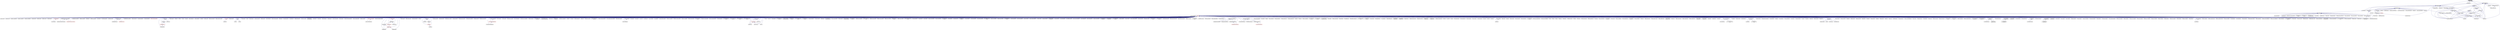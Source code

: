digraph "data_point.hpp"
{
  edge [fontname="Helvetica",fontsize="10",labelfontname="Helvetica",labelfontsize="10"];
  node [fontname="Helvetica",fontsize="10",shape=record];
  Node100 [label="data_point.hpp",height=0.2,width=0.4,color="black", fillcolor="grey75", style="filled", fontcolor="black"];
  Node100 -> Node101 [dir="back",color="midnightblue",fontsize="10",style="solid",fontname="Helvetica"];
  Node101 [label="gatherer.hpp",height=0.2,width=0.4,color="black", fillcolor="white", style="filled",URL="$d6/d69/gatherer_8hpp.html"];
  Node101 -> Node102 [dir="back",color="midnightblue",fontsize="10",style="solid",fontname="Helvetica"];
  Node102 [label="parcelport.hpp",height=0.2,width=0.4,color="black", fillcolor="white", style="filled",URL="$df/ddd/parcelport_8hpp.html"];
  Node102 -> Node103 [dir="back",color="midnightblue",fontsize="10",style="solid",fontname="Helvetica"];
  Node103 [label="parcelset.hpp",height=0.2,width=0.4,color="black", fillcolor="white", style="filled",URL="$d3/df9/parcelset_8hpp.html"];
  Node103 -> Node104 [dir="back",color="midnightblue",fontsize="10",style="solid",fontname="Helvetica"];
  Node104 [label="runtime.hpp",height=0.2,width=0.4,color="black", fillcolor="white", style="filled",URL="$d5/d15/include_2runtime_8hpp.html"];
  Node104 -> Node105 [dir="back",color="midnightblue",fontsize="10",style="solid",fontname="Helvetica"];
  Node105 [label="async_io_action.cpp",height=0.2,width=0.4,color="black", fillcolor="white", style="filled",URL="$d3/df5/async__io__action_8cpp.html"];
  Node104 -> Node106 [dir="back",color="midnightblue",fontsize="10",style="solid",fontname="Helvetica"];
  Node106 [label="async_io_external.cpp",height=0.2,width=0.4,color="black", fillcolor="white", style="filled",URL="$da/d9a/async__io__external_8cpp.html"];
  Node104 -> Node107 [dir="back",color="midnightblue",fontsize="10",style="solid",fontname="Helvetica"];
  Node107 [label="async_io_low_level.cpp",height=0.2,width=0.4,color="black", fillcolor="white", style="filled",URL="$dc/d10/async__io__low__level_8cpp.html"];
  Node104 -> Node108 [dir="back",color="midnightblue",fontsize="10",style="solid",fontname="Helvetica"];
  Node108 [label="async_io_simple.cpp",height=0.2,width=0.4,color="black", fillcolor="white", style="filled",URL="$da/db7/async__io__simple_8cpp.html"];
  Node104 -> Node109 [dir="back",color="midnightblue",fontsize="10",style="solid",fontname="Helvetica"];
  Node109 [label="rnd_future_reduce.cpp",height=0.2,width=0.4,color="black", fillcolor="white", style="filled",URL="$d1/db5/rnd__future__reduce_8cpp.html"];
  Node104 -> Node110 [dir="back",color="midnightblue",fontsize="10",style="solid",fontname="Helvetica"];
  Node110 [label="oversubscribing_resource\l_partitioner.cpp",height=0.2,width=0.4,color="black", fillcolor="white", style="filled",URL="$dd/dee/oversubscribing__resource__partitioner_8cpp.html"];
  Node104 -> Node111 [dir="back",color="midnightblue",fontsize="10",style="solid",fontname="Helvetica"];
  Node111 [label="system_characteristics.hpp",height=0.2,width=0.4,color="black", fillcolor="white", style="filled",URL="$d0/d07/system__characteristics_8hpp.html"];
  Node111 -> Node110 [dir="back",color="midnightblue",fontsize="10",style="solid",fontname="Helvetica"];
  Node111 -> Node112 [dir="back",color="midnightblue",fontsize="10",style="solid",fontname="Helvetica"];
  Node112 [label="simple_resource_partitioner.cpp",height=0.2,width=0.4,color="black", fillcolor="white", style="filled",URL="$d5/df9/simple__resource__partitioner_8cpp.html"];
  Node104 -> Node112 [dir="back",color="midnightblue",fontsize="10",style="solid",fontname="Helvetica"];
  Node104 -> Node113 [dir="back",color="midnightblue",fontsize="10",style="solid",fontname="Helvetica"];
  Node113 [label="hpx.hpp",height=0.2,width=0.4,color="red", fillcolor="white", style="filled",URL="$d0/daa/hpx_8hpp.html"];
  Node113 -> Node114 [dir="back",color="midnightblue",fontsize="10",style="solid",fontname="Helvetica"];
  Node114 [label="1d_stencil_1.cpp",height=0.2,width=0.4,color="black", fillcolor="white", style="filled",URL="$d2/db1/1d__stencil__1_8cpp.html"];
  Node113 -> Node115 [dir="back",color="midnightblue",fontsize="10",style="solid",fontname="Helvetica"];
  Node115 [label="1d_stencil_2.cpp",height=0.2,width=0.4,color="black", fillcolor="white", style="filled",URL="$d3/dd1/1d__stencil__2_8cpp.html"];
  Node113 -> Node116 [dir="back",color="midnightblue",fontsize="10",style="solid",fontname="Helvetica"];
  Node116 [label="1d_stencil_3.cpp",height=0.2,width=0.4,color="black", fillcolor="white", style="filled",URL="$db/d19/1d__stencil__3_8cpp.html"];
  Node113 -> Node117 [dir="back",color="midnightblue",fontsize="10",style="solid",fontname="Helvetica"];
  Node117 [label="1d_stencil_4.cpp",height=0.2,width=0.4,color="black", fillcolor="white", style="filled",URL="$d1/d7d/1d__stencil__4_8cpp.html"];
  Node113 -> Node118 [dir="back",color="midnightblue",fontsize="10",style="solid",fontname="Helvetica"];
  Node118 [label="1d_stencil_4_parallel.cpp",height=0.2,width=0.4,color="black", fillcolor="white", style="filled",URL="$d6/d05/1d__stencil__4__parallel_8cpp.html"];
  Node113 -> Node119 [dir="back",color="midnightblue",fontsize="10",style="solid",fontname="Helvetica"];
  Node119 [label="1d_stencil_4_repart.cpp",height=0.2,width=0.4,color="black", fillcolor="white", style="filled",URL="$d0/d6b/1d__stencil__4__repart_8cpp.html"];
  Node113 -> Node120 [dir="back",color="midnightblue",fontsize="10",style="solid",fontname="Helvetica"];
  Node120 [label="1d_stencil_4_throttle.cpp",height=0.2,width=0.4,color="black", fillcolor="white", style="filled",URL="$d6/de5/1d__stencil__4__throttle_8cpp.html"];
  Node113 -> Node121 [dir="back",color="midnightblue",fontsize="10",style="solid",fontname="Helvetica"];
  Node121 [label="1d_stencil_5.cpp",height=0.2,width=0.4,color="black", fillcolor="white", style="filled",URL="$d7/d2a/1d__stencil__5_8cpp.html"];
  Node113 -> Node122 [dir="back",color="midnightblue",fontsize="10",style="solid",fontname="Helvetica"];
  Node122 [label="1d_stencil_6.cpp",height=0.2,width=0.4,color="black", fillcolor="white", style="filled",URL="$db/de7/1d__stencil__6_8cpp.html"];
  Node113 -> Node123 [dir="back",color="midnightblue",fontsize="10",style="solid",fontname="Helvetica"];
  Node123 [label="1d_stencil_7.cpp",height=0.2,width=0.4,color="black", fillcolor="white", style="filled",URL="$d4/d5a/1d__stencil__7_8cpp.html"];
  Node113 -> Node124 [dir="back",color="midnightblue",fontsize="10",style="solid",fontname="Helvetica"];
  Node124 [label="1d_stencil_8.cpp",height=0.2,width=0.4,color="black", fillcolor="white", style="filled",URL="$df/de0/1d__stencil__8_8cpp.html"];
  Node113 -> Node125 [dir="back",color="midnightblue",fontsize="10",style="solid",fontname="Helvetica"];
  Node125 [label="accumulator.cpp",height=0.2,width=0.4,color="black", fillcolor="white", style="filled",URL="$d1/d81/accumulator_8cpp.html"];
  Node113 -> Node126 [dir="back",color="midnightblue",fontsize="10",style="solid",fontname="Helvetica"];
  Node126 [label="accumulator.hpp",height=0.2,width=0.4,color="red", fillcolor="white", style="filled",URL="$d4/d9d/server_2accumulator_8hpp.html"];
  Node126 -> Node125 [dir="back",color="midnightblue",fontsize="10",style="solid",fontname="Helvetica"];
  Node113 -> Node129 [dir="back",color="midnightblue",fontsize="10",style="solid",fontname="Helvetica"];
  Node129 [label="template_function_accumulator.hpp",height=0.2,width=0.4,color="black", fillcolor="white", style="filled",URL="$d7/da6/server_2template__function__accumulator_8hpp.html"];
  Node129 -> Node130 [dir="back",color="midnightblue",fontsize="10",style="solid",fontname="Helvetica"];
  Node130 [label="template_function_accumulator.cpp",height=0.2,width=0.4,color="black", fillcolor="white", style="filled",URL="$d5/d02/template__function__accumulator_8cpp.html"];
  Node129 -> Node131 [dir="back",color="midnightblue",fontsize="10",style="solid",fontname="Helvetica"];
  Node131 [label="template_function_accumulator.hpp",height=0.2,width=0.4,color="red", fillcolor="white", style="filled",URL="$d3/de9/template__function__accumulator_8hpp.html"];
  Node113 -> Node133 [dir="back",color="midnightblue",fontsize="10",style="solid",fontname="Helvetica"];
  Node133 [label="template_accumulator.cpp",height=0.2,width=0.4,color="black", fillcolor="white", style="filled",URL="$d0/d4a/template__accumulator_8cpp.html"];
  Node113 -> Node130 [dir="back",color="midnightblue",fontsize="10",style="solid",fontname="Helvetica"];
  Node113 -> Node131 [dir="back",color="midnightblue",fontsize="10",style="solid",fontname="Helvetica"];
  Node113 -> Node134 [dir="back",color="midnightblue",fontsize="10",style="solid",fontname="Helvetica"];
  Node134 [label="allgather_module.cpp",height=0.2,width=0.4,color="black", fillcolor="white", style="filled",URL="$df/de4/allgather__module_8cpp.html"];
  Node113 -> Node135 [dir="back",color="midnightblue",fontsize="10",style="solid",fontname="Helvetica"];
  Node135 [label="allgather.cpp",height=0.2,width=0.4,color="black", fillcolor="white", style="filled",URL="$d7/d06/allgather_8cpp.html"];
  Node113 -> Node136 [dir="back",color="midnightblue",fontsize="10",style="solid",fontname="Helvetica"];
  Node136 [label="allgather_and_gate.cpp",height=0.2,width=0.4,color="black", fillcolor="white", style="filled",URL="$d1/d56/allgather__and__gate_8cpp.html"];
  Node113 -> Node137 [dir="back",color="midnightblue",fontsize="10",style="solid",fontname="Helvetica"];
  Node137 [label="ag_client.cpp",height=0.2,width=0.4,color="black", fillcolor="white", style="filled",URL="$d4/d5d/ag__client_8cpp.html"];
  Node113 -> Node138 [dir="back",color="midnightblue",fontsize="10",style="solid",fontname="Helvetica"];
  Node138 [label="hpx_thread_phase.cpp",height=0.2,width=0.4,color="black", fillcolor="white", style="filled",URL="$d5/dca/hpx__thread__phase_8cpp.html"];
  Node113 -> Node139 [dir="back",color="midnightblue",fontsize="10",style="solid",fontname="Helvetica"];
  Node139 [label="os_thread_num.cpp",height=0.2,width=0.4,color="black", fillcolor="white", style="filled",URL="$d2/dfb/os__thread__num_8cpp.html"];
  Node113 -> Node140 [dir="back",color="midnightblue",fontsize="10",style="solid",fontname="Helvetica"];
  Node140 [label="cancelable_action.cpp",height=0.2,width=0.4,color="black", fillcolor="white", style="filled",URL="$d5/d0c/cancelable__action_8cpp.html"];
  Node113 -> Node141 [dir="back",color="midnightblue",fontsize="10",style="solid",fontname="Helvetica"];
  Node141 [label="cancelable_action.hpp",height=0.2,width=0.4,color="black", fillcolor="white", style="filled",URL="$d5/d4d/server_2cancelable__action_8hpp.html"];
  Node141 -> Node140 [dir="back",color="midnightblue",fontsize="10",style="solid",fontname="Helvetica"];
  Node141 -> Node142 [dir="back",color="midnightblue",fontsize="10",style="solid",fontname="Helvetica"];
  Node142 [label="cancelable_action.hpp",height=0.2,width=0.4,color="red", fillcolor="white", style="filled",URL="$d0/da3/stubs_2cancelable__action_8hpp.html"];
  Node113 -> Node142 [dir="back",color="midnightblue",fontsize="10",style="solid",fontname="Helvetica"];
  Node113 -> Node144 [dir="back",color="midnightblue",fontsize="10",style="solid",fontname="Helvetica"];
  Node144 [label="cancelable_action_client.cpp",height=0.2,width=0.4,color="black", fillcolor="white", style="filled",URL="$d1/db8/cancelable__action__client_8cpp.html"];
  Node113 -> Node145 [dir="back",color="midnightblue",fontsize="10",style="solid",fontname="Helvetica"];
  Node145 [label="cublas_matmul.cpp",height=0.2,width=0.4,color="black", fillcolor="white", style="filled",URL="$dd/d84/cublas__matmul_8cpp.html"];
  Node113 -> Node146 [dir="back",color="midnightblue",fontsize="10",style="solid",fontname="Helvetica"];
  Node146 [label="win_perf_counters.cpp",height=0.2,width=0.4,color="black", fillcolor="white", style="filled",URL="$d8/d11/win__perf__counters_8cpp.html"];
  Node113 -> Node147 [dir="back",color="midnightblue",fontsize="10",style="solid",fontname="Helvetica"];
  Node147 [label="win_perf_counters.hpp",height=0.2,width=0.4,color="black", fillcolor="white", style="filled",URL="$d5/da7/win__perf__counters_8hpp.html"];
  Node113 -> Node148 [dir="back",color="midnightblue",fontsize="10",style="solid",fontname="Helvetica"];
  Node148 [label="hello_world_component.hpp",height=0.2,width=0.4,color="red", fillcolor="white", style="filled",URL="$df/df0/hello__world__component_8hpp.html"];
  Node113 -> Node151 [dir="back",color="midnightblue",fontsize="10",style="solid",fontname="Helvetica"];
  Node151 [label="interpolate1d.cpp",height=0.2,width=0.4,color="black", fillcolor="white", style="filled",URL="$d0/d05/interpolate1d_8cpp.html"];
  Node113 -> Node152 [dir="back",color="midnightblue",fontsize="10",style="solid",fontname="Helvetica"];
  Node152 [label="partition.hpp",height=0.2,width=0.4,color="black", fillcolor="white", style="filled",URL="$d0/d7a/examples_2interpolate1d_2interpolate1d_2partition_8hpp.html"];
  Node152 -> Node151 [dir="back",color="midnightblue",fontsize="10",style="solid",fontname="Helvetica"];
  Node152 -> Node153 [dir="back",color="midnightblue",fontsize="10",style="solid",fontname="Helvetica"];
  Node153 [label="interpolate1d.hpp",height=0.2,width=0.4,color="red", fillcolor="white", style="filled",URL="$d4/dc7/interpolate1d_8hpp.html"];
  Node153 -> Node151 [dir="back",color="midnightblue",fontsize="10",style="solid",fontname="Helvetica"];
  Node113 -> Node155 [dir="back",color="midnightblue",fontsize="10",style="solid",fontname="Helvetica"];
  Node155 [label="partition.hpp",height=0.2,width=0.4,color="black", fillcolor="white", style="filled",URL="$d0/dff/examples_2interpolate1d_2interpolate1d_2server_2partition_8hpp.html"];
  Node155 -> Node152 [dir="back",color="midnightblue",fontsize="10",style="solid",fontname="Helvetica"];
  Node155 -> Node156 [dir="back",color="midnightblue",fontsize="10",style="solid",fontname="Helvetica"];
  Node156 [label="partition.cpp",height=0.2,width=0.4,color="black", fillcolor="white", style="filled",URL="$d0/d4f/examples_2interpolate1d_2interpolate1d_2server_2partition_8cpp.html"];
  Node113 -> Node153 [dir="back",color="midnightblue",fontsize="10",style="solid",fontname="Helvetica"];
  Node113 -> Node157 [dir="back",color="midnightblue",fontsize="10",style="solid",fontname="Helvetica"];
  Node157 [label="read_values.cpp",height=0.2,width=0.4,color="black", fillcolor="white", style="filled",URL="$d0/d8c/interpolate1d_2interpolate1d_2read__values_8cpp.html"];
  Node113 -> Node156 [dir="back",color="midnightblue",fontsize="10",style="solid",fontname="Helvetica"];
  Node113 -> Node158 [dir="back",color="midnightblue",fontsize="10",style="solid",fontname="Helvetica"];
  Node158 [label="jacobi.cpp",height=0.2,width=0.4,color="black", fillcolor="white", style="filled",URL="$d2/d27/jacobi_8cpp.html"];
  Node113 -> Node159 [dir="back",color="midnightblue",fontsize="10",style="solid",fontname="Helvetica"];
  Node159 [label="grid.cpp",height=0.2,width=0.4,color="black", fillcolor="white", style="filled",URL="$d6/d1b/jacobi__component_2grid_8cpp.html"];
  Node113 -> Node160 [dir="back",color="midnightblue",fontsize="10",style="solid",fontname="Helvetica"];
  Node160 [label="row.cpp",height=0.2,width=0.4,color="black", fillcolor="white", style="filled",URL="$d3/d86/server_2row_8cpp.html"];
  Node113 -> Node161 [dir="back",color="midnightblue",fontsize="10",style="solid",fontname="Helvetica"];
  Node161 [label="solver.cpp",height=0.2,width=0.4,color="black", fillcolor="white", style="filled",URL="$d6/d94/solver_8cpp.html"];
  Node113 -> Node162 [dir="back",color="midnightblue",fontsize="10",style="solid",fontname="Helvetica"];
  Node162 [label="stencil_iterator.cpp",height=0.2,width=0.4,color="black", fillcolor="white", style="filled",URL="$d6/de1/server_2stencil__iterator_8cpp.html"];
  Node113 -> Node163 [dir="back",color="midnightblue",fontsize="10",style="solid",fontname="Helvetica"];
  Node163 [label="stencil_iterator.cpp",height=0.2,width=0.4,color="black", fillcolor="white", style="filled",URL="$d7/d71/stencil__iterator_8cpp.html"];
  Node113 -> Node164 [dir="back",color="midnightblue",fontsize="10",style="solid",fontname="Helvetica"];
  Node164 [label="jacobi.cpp",height=0.2,width=0.4,color="black", fillcolor="white", style="filled",URL="$d3/d44/smp_2jacobi_8cpp.html"];
  Node113 -> Node165 [dir="back",color="midnightblue",fontsize="10",style="solid",fontname="Helvetica"];
  Node165 [label="jacobi_hpx.cpp",height=0.2,width=0.4,color="black", fillcolor="white", style="filled",URL="$d8/d72/jacobi__hpx_8cpp.html"];
  Node113 -> Node166 [dir="back",color="midnightblue",fontsize="10",style="solid",fontname="Helvetica"];
  Node166 [label="jacobi_nonuniform.cpp",height=0.2,width=0.4,color="black", fillcolor="white", style="filled",URL="$dd/ddc/jacobi__nonuniform_8cpp.html"];
  Node113 -> Node167 [dir="back",color="midnightblue",fontsize="10",style="solid",fontname="Helvetica"];
  Node167 [label="jacobi_nonuniform_hpx.cpp",height=0.2,width=0.4,color="black", fillcolor="white", style="filled",URL="$de/d56/jacobi__nonuniform__hpx_8cpp.html"];
  Node113 -> Node168 [dir="back",color="midnightblue",fontsize="10",style="solid",fontname="Helvetica"];
  Node168 [label="nqueen.cpp",height=0.2,width=0.4,color="black", fillcolor="white", style="filled",URL="$db/dca/nqueen_8cpp.html"];
  Node113 -> Node169 [dir="back",color="midnightblue",fontsize="10",style="solid",fontname="Helvetica"];
  Node169 [label="nqueen.hpp",height=0.2,width=0.4,color="red", fillcolor="white", style="filled",URL="$de/d58/server_2nqueen_8hpp.html"];
  Node169 -> Node168 [dir="back",color="midnightblue",fontsize="10",style="solid",fontname="Helvetica"];
  Node113 -> Node172 [dir="back",color="midnightblue",fontsize="10",style="solid",fontname="Helvetica"];
  Node172 [label="nqueen_client.cpp",height=0.2,width=0.4,color="black", fillcolor="white", style="filled",URL="$d3/d5e/nqueen__client_8cpp.html"];
  Node113 -> Node173 [dir="back",color="midnightblue",fontsize="10",style="solid",fontname="Helvetica"];
  Node173 [label="sine.cpp",height=0.2,width=0.4,color="black", fillcolor="white", style="filled",URL="$d3/d0d/server_2sine_8cpp.html"];
  Node113 -> Node174 [dir="back",color="midnightblue",fontsize="10",style="solid",fontname="Helvetica"];
  Node174 [label="sine.hpp",height=0.2,width=0.4,color="black", fillcolor="white", style="filled",URL="$d8/dac/sine_8hpp.html"];
  Node174 -> Node173 [dir="back",color="midnightblue",fontsize="10",style="solid",fontname="Helvetica"];
  Node174 -> Node175 [dir="back",color="midnightblue",fontsize="10",style="solid",fontname="Helvetica"];
  Node175 [label="sine.cpp",height=0.2,width=0.4,color="black", fillcolor="white", style="filled",URL="$d5/dd8/sine_8cpp.html"];
  Node113 -> Node175 [dir="back",color="midnightblue",fontsize="10",style="solid",fontname="Helvetica"];
  Node113 -> Node176 [dir="back",color="midnightblue",fontsize="10",style="solid",fontname="Helvetica"];
  Node176 [label="sine_client.cpp",height=0.2,width=0.4,color="black", fillcolor="white", style="filled",URL="$db/d62/sine__client_8cpp.html"];
  Node113 -> Node177 [dir="back",color="midnightblue",fontsize="10",style="solid",fontname="Helvetica"];
  Node177 [label="qt.cpp",height=0.2,width=0.4,color="black", fillcolor="white", style="filled",URL="$df/d90/qt_8cpp.html"];
  Node113 -> Node178 [dir="back",color="midnightblue",fontsize="10",style="solid",fontname="Helvetica"];
  Node178 [label="queue_client.cpp",height=0.2,width=0.4,color="black", fillcolor="white", style="filled",URL="$d7/d96/queue__client_8cpp.html"];
  Node113 -> Node179 [dir="back",color="midnightblue",fontsize="10",style="solid",fontname="Helvetica"];
  Node179 [label="customize_async.cpp",height=0.2,width=0.4,color="black", fillcolor="white", style="filled",URL="$d0/d82/customize__async_8cpp.html"];
  Node113 -> Node180 [dir="back",color="midnightblue",fontsize="10",style="solid",fontname="Helvetica"];
  Node180 [label="data_actions.cpp",height=0.2,width=0.4,color="black", fillcolor="white", style="filled",URL="$dc/d68/data__actions_8cpp.html"];
  Node113 -> Node181 [dir="back",color="midnightblue",fontsize="10",style="solid",fontname="Helvetica"];
  Node181 [label="error_handling.cpp",height=0.2,width=0.4,color="black", fillcolor="white", style="filled",URL="$d9/d96/error__handling_8cpp.html"];
  Node113 -> Node182 [dir="back",color="midnightblue",fontsize="10",style="solid",fontname="Helvetica"];
  Node182 [label="event_synchronization.cpp",height=0.2,width=0.4,color="black", fillcolor="white", style="filled",URL="$d0/d35/event__synchronization_8cpp.html"];
  Node113 -> Node183 [dir="back",color="midnightblue",fontsize="10",style="solid",fontname="Helvetica"];
  Node183 [label="factorial.cpp",height=0.2,width=0.4,color="black", fillcolor="white", style="filled",URL="$d9/d00/factorial_8cpp.html"];
  Node113 -> Node184 [dir="back",color="midnightblue",fontsize="10",style="solid",fontname="Helvetica"];
  Node184 [label="file_serialization.cpp",height=0.2,width=0.4,color="black", fillcolor="white", style="filled",URL="$de/d58/file__serialization_8cpp.html"];
  Node113 -> Node185 [dir="back",color="midnightblue",fontsize="10",style="solid",fontname="Helvetica"];
  Node185 [label="init_globally.cpp",height=0.2,width=0.4,color="black", fillcolor="white", style="filled",URL="$d6/dad/init__globally_8cpp.html"];
  Node113 -> Node186 [dir="back",color="midnightblue",fontsize="10",style="solid",fontname="Helvetica"];
  Node186 [label="interest_calculator.cpp",height=0.2,width=0.4,color="black", fillcolor="white", style="filled",URL="$d2/d86/interest__calculator_8cpp.html"];
  Node113 -> Node187 [dir="back",color="midnightblue",fontsize="10",style="solid",fontname="Helvetica"];
  Node187 [label="non_atomic_rma.cpp",height=0.2,width=0.4,color="black", fillcolor="white", style="filled",URL="$d7/d8b/non__atomic__rma_8cpp.html"];
  Node113 -> Node188 [dir="back",color="midnightblue",fontsize="10",style="solid",fontname="Helvetica"];
  Node188 [label="partitioned_vector\l_spmd_foreach.cpp",height=0.2,width=0.4,color="black", fillcolor="white", style="filled",URL="$db/d7c/partitioned__vector__spmd__foreach_8cpp.html"];
  Node113 -> Node189 [dir="back",color="midnightblue",fontsize="10",style="solid",fontname="Helvetica"];
  Node189 [label="pipeline1.cpp",height=0.2,width=0.4,color="black", fillcolor="white", style="filled",URL="$d5/d77/pipeline1_8cpp.html"];
  Node113 -> Node190 [dir="back",color="midnightblue",fontsize="10",style="solid",fontname="Helvetica"];
  Node190 [label="quicksort.cpp",height=0.2,width=0.4,color="black", fillcolor="white", style="filled",URL="$d3/d1e/quicksort_8cpp.html"];
  Node113 -> Node191 [dir="back",color="midnightblue",fontsize="10",style="solid",fontname="Helvetica"];
  Node191 [label="receive_buffer.cpp",height=0.2,width=0.4,color="black", fillcolor="white", style="filled",URL="$d7/d10/receive__buffer_8cpp.html"];
  Node113 -> Node192 [dir="back",color="midnightblue",fontsize="10",style="solid",fontname="Helvetica"];
  Node192 [label="safe_object.cpp",height=0.2,width=0.4,color="black", fillcolor="white", style="filled",URL="$dd/d52/safe__object_8cpp.html"];
  Node113 -> Node193 [dir="back",color="midnightblue",fontsize="10",style="solid",fontname="Helvetica"];
  Node193 [label="sort_by_key_demo.cpp",height=0.2,width=0.4,color="black", fillcolor="white", style="filled",URL="$da/d20/sort__by__key__demo_8cpp.html"];
  Node113 -> Node194 [dir="back",color="midnightblue",fontsize="10",style="solid",fontname="Helvetica"];
  Node194 [label="timed_wake.cpp",height=0.2,width=0.4,color="black", fillcolor="white", style="filled",URL="$d8/df9/timed__wake_8cpp.html"];
  Node113 -> Node195 [dir="back",color="midnightblue",fontsize="10",style="solid",fontname="Helvetica"];
  Node195 [label="vector_counting_dotproduct.cpp",height=0.2,width=0.4,color="black", fillcolor="white", style="filled",URL="$df/de9/vector__counting__dotproduct_8cpp.html"];
  Node113 -> Node196 [dir="back",color="midnightblue",fontsize="10",style="solid",fontname="Helvetica"];
  Node196 [label="vector_zip_dotproduct.cpp",height=0.2,width=0.4,color="black", fillcolor="white", style="filled",URL="$dc/d18/vector__zip__dotproduct_8cpp.html"];
  Node113 -> Node197 [dir="back",color="midnightblue",fontsize="10",style="solid",fontname="Helvetica"];
  Node197 [label="zerocopy_rdma.cpp",height=0.2,width=0.4,color="black", fillcolor="white", style="filled",URL="$d1/dad/zerocopy__rdma_8cpp.html"];
  Node113 -> Node198 [dir="back",color="midnightblue",fontsize="10",style="solid",fontname="Helvetica"];
  Node198 [label="random_mem_access.cpp",height=0.2,width=0.4,color="black", fillcolor="white", style="filled",URL="$d1/d51/random__mem__access_8cpp.html"];
  Node113 -> Node199 [dir="back",color="midnightblue",fontsize="10",style="solid",fontname="Helvetica"];
  Node199 [label="random_mem_access.hpp",height=0.2,width=0.4,color="red", fillcolor="white", style="filled",URL="$d0/d19/server_2random__mem__access_8hpp.html"];
  Node199 -> Node198 [dir="back",color="midnightblue",fontsize="10",style="solid",fontname="Helvetica"];
  Node113 -> Node202 [dir="back",color="midnightblue",fontsize="10",style="solid",fontname="Helvetica"];
  Node202 [label="random_mem_access_client.cpp",height=0.2,width=0.4,color="black", fillcolor="white", style="filled",URL="$df/d1b/random__mem__access__client_8cpp.html"];
  Node113 -> Node110 [dir="back",color="midnightblue",fontsize="10",style="solid",fontname="Helvetica"];
  Node113 -> Node112 [dir="back",color="midnightblue",fontsize="10",style="solid",fontname="Helvetica"];
  Node113 -> Node203 [dir="back",color="midnightblue",fontsize="10",style="solid",fontname="Helvetica"];
  Node203 [label="dimension.hpp",height=0.2,width=0.4,color="red", fillcolor="white", style="filled",URL="$d6/d39/sheneos_2sheneos_2dimension_8hpp.html"];
  Node203 -> Node209 [dir="back",color="midnightblue",fontsize="10",style="solid",fontname="Helvetica"];
  Node209 [label="partition3d.hpp",height=0.2,width=0.4,color="black", fillcolor="white", style="filled",URL="$dd/dbf/server_2partition3d_8hpp.html"];
  Node209 -> Node210 [dir="back",color="midnightblue",fontsize="10",style="solid",fontname="Helvetica"];
  Node210 [label="partition3d.hpp",height=0.2,width=0.4,color="black", fillcolor="white", style="filled",URL="$d1/d50/partition3d_8hpp.html"];
  Node210 -> Node206 [dir="back",color="midnightblue",fontsize="10",style="solid",fontname="Helvetica"];
  Node206 [label="interpolator.cpp",height=0.2,width=0.4,color="black", fillcolor="white", style="filled",URL="$d5/d02/interpolator_8cpp.html"];
  Node210 -> Node211 [dir="back",color="midnightblue",fontsize="10",style="solid",fontname="Helvetica"];
  Node211 [label="interpolator.hpp",height=0.2,width=0.4,color="red", fillcolor="white", style="filled",URL="$dc/d3b/interpolator_8hpp.html"];
  Node211 -> Node206 [dir="back",color="midnightblue",fontsize="10",style="solid",fontname="Helvetica"];
  Node211 -> Node214 [dir="back",color="midnightblue",fontsize="10",style="solid",fontname="Helvetica"];
  Node214 [label="sheneos_test.cpp",height=0.2,width=0.4,color="black", fillcolor="white", style="filled",URL="$d4/d6e/sheneos__test_8cpp.html"];
  Node209 -> Node208 [dir="back",color="midnightblue",fontsize="10",style="solid",fontname="Helvetica"];
  Node208 [label="partition3d.cpp",height=0.2,width=0.4,color="black", fillcolor="white", style="filled",URL="$de/d70/partition3d_8cpp.html"];
  Node113 -> Node206 [dir="back",color="midnightblue",fontsize="10",style="solid",fontname="Helvetica"];
  Node113 -> Node210 [dir="back",color="midnightblue",fontsize="10",style="solid",fontname="Helvetica"];
  Node113 -> Node209 [dir="back",color="midnightblue",fontsize="10",style="solid",fontname="Helvetica"];
  Node113 -> Node211 [dir="back",color="midnightblue",fontsize="10",style="solid",fontname="Helvetica"];
  Node113 -> Node215 [dir="back",color="midnightblue",fontsize="10",style="solid",fontname="Helvetica"];
  Node215 [label="configuration.hpp",height=0.2,width=0.4,color="red", fillcolor="white", style="filled",URL="$dc/d0a/configuration_8hpp.html"];
  Node215 -> Node211 [dir="back",color="midnightblue",fontsize="10",style="solid",fontname="Helvetica"];
  Node113 -> Node207 [dir="back",color="midnightblue",fontsize="10",style="solid",fontname="Helvetica"];
  Node207 [label="read_values.cpp",height=0.2,width=0.4,color="black", fillcolor="white", style="filled",URL="$d7/da4/sheneos_2sheneos_2read__values_8cpp.html"];
  Node113 -> Node208 [dir="back",color="midnightblue",fontsize="10",style="solid",fontname="Helvetica"];
  Node113 -> Node214 [dir="back",color="midnightblue",fontsize="10",style="solid",fontname="Helvetica"];
  Node113 -> Node217 [dir="back",color="midnightblue",fontsize="10",style="solid",fontname="Helvetica"];
  Node217 [label="startup_shutdown.cpp",height=0.2,width=0.4,color="black", fillcolor="white", style="filled",URL="$d3/dfc/server_2startup__shutdown_8cpp.html"];
  Node113 -> Node218 [dir="back",color="midnightblue",fontsize="10",style="solid",fontname="Helvetica"];
  Node218 [label="startup_shutdown.cpp",height=0.2,width=0.4,color="black", fillcolor="white", style="filled",URL="$d0/ddb/startup__shutdown_8cpp.html"];
  Node113 -> Node219 [dir="back",color="midnightblue",fontsize="10",style="solid",fontname="Helvetica"];
  Node219 [label="spin.cpp",height=0.2,width=0.4,color="black", fillcolor="white", style="filled",URL="$d7/df2/spin_8cpp.html"];
  Node113 -> Node220 [dir="back",color="midnightblue",fontsize="10",style="solid",fontname="Helvetica"];
  Node220 [label="throttle.cpp",height=0.2,width=0.4,color="black", fillcolor="white", style="filled",URL="$de/d56/server_2throttle_8cpp.html"];
  Node113 -> Node221 [dir="back",color="midnightblue",fontsize="10",style="solid",fontname="Helvetica"];
  Node221 [label="throttle.hpp",height=0.2,width=0.4,color="black", fillcolor="white", style="filled",URL="$db/dc9/server_2throttle_8hpp.html"];
  Node221 -> Node220 [dir="back",color="midnightblue",fontsize="10",style="solid",fontname="Helvetica"];
  Node221 -> Node222 [dir="back",color="midnightblue",fontsize="10",style="solid",fontname="Helvetica"];
  Node222 [label="throttle.hpp",height=0.2,width=0.4,color="black", fillcolor="white", style="filled",URL="$d5/dec/stubs_2throttle_8hpp.html"];
  Node222 -> Node223 [dir="back",color="midnightblue",fontsize="10",style="solid",fontname="Helvetica"];
  Node223 [label="throttle.hpp",height=0.2,width=0.4,color="red", fillcolor="white", style="filled",URL="$d2/d2e/throttle_8hpp.html"];
  Node223 -> Node224 [dir="back",color="midnightblue",fontsize="10",style="solid",fontname="Helvetica"];
  Node224 [label="throttle.cpp",height=0.2,width=0.4,color="black", fillcolor="white", style="filled",URL="$db/d02/throttle_8cpp.html"];
  Node113 -> Node222 [dir="back",color="midnightblue",fontsize="10",style="solid",fontname="Helvetica"];
  Node113 -> Node224 [dir="back",color="midnightblue",fontsize="10",style="solid",fontname="Helvetica"];
  Node113 -> Node223 [dir="back",color="midnightblue",fontsize="10",style="solid",fontname="Helvetica"];
  Node113 -> Node226 [dir="back",color="midnightblue",fontsize="10",style="solid",fontname="Helvetica"];
  Node226 [label="transpose_await.cpp",height=0.2,width=0.4,color="black", fillcolor="white", style="filled",URL="$de/d68/transpose__await_8cpp.html"];
  Node113 -> Node227 [dir="back",color="midnightblue",fontsize="10",style="solid",fontname="Helvetica"];
  Node227 [label="transpose_block.cpp",height=0.2,width=0.4,color="black", fillcolor="white", style="filled",URL="$d0/de1/transpose__block_8cpp.html"];
  Node113 -> Node228 [dir="back",color="midnightblue",fontsize="10",style="solid",fontname="Helvetica"];
  Node228 [label="transpose_block_numa.cpp",height=0.2,width=0.4,color="black", fillcolor="white", style="filled",URL="$dd/d3b/transpose__block__numa_8cpp.html"];
  Node113 -> Node229 [dir="back",color="midnightblue",fontsize="10",style="solid",fontname="Helvetica"];
  Node229 [label="transpose_serial.cpp",height=0.2,width=0.4,color="black", fillcolor="white", style="filled",URL="$db/d74/transpose__serial_8cpp.html"];
  Node113 -> Node230 [dir="back",color="midnightblue",fontsize="10",style="solid",fontname="Helvetica"];
  Node230 [label="transpose_serial_block.cpp",height=0.2,width=0.4,color="black", fillcolor="white", style="filled",URL="$d8/daa/transpose__serial__block_8cpp.html"];
  Node113 -> Node231 [dir="back",color="midnightblue",fontsize="10",style="solid",fontname="Helvetica"];
  Node231 [label="transpose_serial_vector.cpp",height=0.2,width=0.4,color="black", fillcolor="white", style="filled",URL="$d4/d04/transpose__serial__vector_8cpp.html"];
  Node113 -> Node232 [dir="back",color="midnightblue",fontsize="10",style="solid",fontname="Helvetica"];
  Node232 [label="transpose_smp.cpp",height=0.2,width=0.4,color="black", fillcolor="white", style="filled",URL="$d2/d99/transpose__smp_8cpp.html"];
  Node113 -> Node233 [dir="back",color="midnightblue",fontsize="10",style="solid",fontname="Helvetica"];
  Node233 [label="transpose_smp_block.cpp",height=0.2,width=0.4,color="black", fillcolor="white", style="filled",URL="$da/d4d/transpose__smp__block_8cpp.html"];
  Node113 -> Node234 [dir="back",color="midnightblue",fontsize="10",style="solid",fontname="Helvetica"];
  Node234 [label="simple_central_tuplespace.hpp",height=0.2,width=0.4,color="red", fillcolor="white", style="filled",URL="$db/d69/server_2simple__central__tuplespace_8hpp.html"];
  Node234 -> Node235 [dir="back",color="midnightblue",fontsize="10",style="solid",fontname="Helvetica"];
  Node235 [label="simple_central_tuplespace.cpp",height=0.2,width=0.4,color="black", fillcolor="white", style="filled",URL="$d3/dec/simple__central__tuplespace_8cpp.html"];
  Node113 -> Node239 [dir="back",color="midnightblue",fontsize="10",style="solid",fontname="Helvetica"];
  Node239 [label="tuples_warehouse.hpp",height=0.2,width=0.4,color="black", fillcolor="white", style="filled",URL="$da/de6/tuples__warehouse_8hpp.html"];
  Node239 -> Node234 [dir="back",color="midnightblue",fontsize="10",style="solid",fontname="Helvetica"];
  Node113 -> Node235 [dir="back",color="midnightblue",fontsize="10",style="solid",fontname="Helvetica"];
  Node113 -> Node240 [dir="back",color="midnightblue",fontsize="10",style="solid",fontname="Helvetica"];
  Node240 [label="hpx_runtime.cpp",height=0.2,width=0.4,color="black", fillcolor="white", style="filled",URL="$d7/d1e/hpx__runtime_8cpp.html"];
  Node113 -> Node241 [dir="back",color="midnightblue",fontsize="10",style="solid",fontname="Helvetica"];
  Node241 [label="synchronize.cpp",height=0.2,width=0.4,color="black", fillcolor="white", style="filled",URL="$da/da2/synchronize_8cpp.html"];
  Node113 -> Node242 [dir="back",color="midnightblue",fontsize="10",style="solid",fontname="Helvetica"];
  Node242 [label="agas_cache_timings.cpp",height=0.2,width=0.4,color="black", fillcolor="white", style="filled",URL="$dd/d37/agas__cache__timings_8cpp.html"];
  Node113 -> Node243 [dir="back",color="midnightblue",fontsize="10",style="solid",fontname="Helvetica"];
  Node243 [label="async_overheads.cpp",height=0.2,width=0.4,color="black", fillcolor="white", style="filled",URL="$de/da6/async__overheads_8cpp.html"];
  Node113 -> Node244 [dir="back",color="midnightblue",fontsize="10",style="solid",fontname="Helvetica"];
  Node244 [label="coroutines_call_overhead.cpp",height=0.2,width=0.4,color="black", fillcolor="white", style="filled",URL="$da/d1e/coroutines__call__overhead_8cpp.html"];
  Node113 -> Node245 [dir="back",color="midnightblue",fontsize="10",style="solid",fontname="Helvetica"];
  Node245 [label="foreach_scaling.cpp",height=0.2,width=0.4,color="black", fillcolor="white", style="filled",URL="$d4/d94/foreach__scaling_8cpp.html"];
  Node113 -> Node246 [dir="back",color="midnightblue",fontsize="10",style="solid",fontname="Helvetica"];
  Node246 [label="function_object_wrapper\l_overhead.cpp",height=0.2,width=0.4,color="black", fillcolor="white", style="filled",URL="$d5/d6f/function__object__wrapper__overhead_8cpp.html"];
  Node113 -> Node247 [dir="back",color="midnightblue",fontsize="10",style="solid",fontname="Helvetica"];
  Node247 [label="hpx_homogeneous_timed\l_task_spawn_executors.cpp",height=0.2,width=0.4,color="black", fillcolor="white", style="filled",URL="$d1/d3b/hpx__homogeneous__timed__task__spawn__executors_8cpp.html"];
  Node113 -> Node248 [dir="back",color="midnightblue",fontsize="10",style="solid",fontname="Helvetica"];
  Node248 [label="htts2_hpx.cpp",height=0.2,width=0.4,color="black", fillcolor="white", style="filled",URL="$d2/daf/htts2__hpx_8cpp.html"];
  Node113 -> Node249 [dir="back",color="midnightblue",fontsize="10",style="solid",fontname="Helvetica"];
  Node249 [label="partitioned_vector\l_foreach.cpp",height=0.2,width=0.4,color="black", fillcolor="white", style="filled",URL="$df/d5f/partitioned__vector__foreach_8cpp.html"];
  Node113 -> Node250 [dir="back",color="midnightblue",fontsize="10",style="solid",fontname="Helvetica"];
  Node250 [label="serialization_overhead.cpp",height=0.2,width=0.4,color="black", fillcolor="white", style="filled",URL="$d3/df8/serialization__overhead_8cpp.html"];
  Node113 -> Node251 [dir="back",color="midnightblue",fontsize="10",style="solid",fontname="Helvetica"];
  Node251 [label="sizeof.cpp",height=0.2,width=0.4,color="black", fillcolor="white", style="filled",URL="$d3/d0f/sizeof_8cpp.html"];
  Node113 -> Node252 [dir="back",color="midnightblue",fontsize="10",style="solid",fontname="Helvetica"];
  Node252 [label="skynet.cpp",height=0.2,width=0.4,color="black", fillcolor="white", style="filled",URL="$d0/dc3/skynet_8cpp.html"];
  Node113 -> Node253 [dir="back",color="midnightblue",fontsize="10",style="solid",fontname="Helvetica"];
  Node253 [label="stencil3_iterators.cpp",height=0.2,width=0.4,color="black", fillcolor="white", style="filled",URL="$db/d9e/stencil3__iterators_8cpp.html"];
  Node113 -> Node254 [dir="back",color="midnightblue",fontsize="10",style="solid",fontname="Helvetica"];
  Node254 [label="stream.cpp",height=0.2,width=0.4,color="black", fillcolor="white", style="filled",URL="$da/d5f/stream_8cpp.html"];
  Node113 -> Node255 [dir="back",color="midnightblue",fontsize="10",style="solid",fontname="Helvetica"];
  Node255 [label="timed_task_spawn.cpp",height=0.2,width=0.4,color="black", fillcolor="white", style="filled",URL="$df/de1/timed__task__spawn_8cpp.html"];
  Node113 -> Node256 [dir="back",color="midnightblue",fontsize="10",style="solid",fontname="Helvetica"];
  Node256 [label="transform_reduce_binary\l_scaling.cpp",height=0.2,width=0.4,color="black", fillcolor="white", style="filled",URL="$d1/dae/transform__reduce__binary__scaling_8cpp.html"];
  Node113 -> Node257 [dir="back",color="midnightblue",fontsize="10",style="solid",fontname="Helvetica"];
  Node257 [label="transform_reduce_scaling.cpp",height=0.2,width=0.4,color="black", fillcolor="white", style="filled",URL="$db/d2a/transform__reduce__scaling_8cpp.html"];
  Node113 -> Node258 [dir="back",color="midnightblue",fontsize="10",style="solid",fontname="Helvetica"];
  Node258 [label="minmax_element_performance.cpp",height=0.2,width=0.4,color="black", fillcolor="white", style="filled",URL="$d9/d93/minmax__element__performance_8cpp.html"];
  Node113 -> Node259 [dir="back",color="midnightblue",fontsize="10",style="solid",fontname="Helvetica"];
  Node259 [label="barrier_performance.cpp",height=0.2,width=0.4,color="black", fillcolor="white", style="filled",URL="$d6/d6c/barrier__performance_8cpp.html"];
  Node113 -> Node260 [dir="back",color="midnightblue",fontsize="10",style="solid",fontname="Helvetica"];
  Node260 [label="network_storage.cpp",height=0.2,width=0.4,color="black", fillcolor="white", style="filled",URL="$db/daa/network__storage_8cpp.html"];
  Node113 -> Node261 [dir="back",color="midnightblue",fontsize="10",style="solid",fontname="Helvetica"];
  Node261 [label="simple_profiler.hpp",height=0.2,width=0.4,color="black", fillcolor="white", style="filled",URL="$d8/d02/simple__profiler_8hpp.html"];
  Node261 -> Node260 [dir="back",color="midnightblue",fontsize="10",style="solid",fontname="Helvetica"];
  Node113 -> Node262 [dir="back",color="midnightblue",fontsize="10",style="solid",fontname="Helvetica"];
  Node262 [label="osu_bcast.cpp",height=0.2,width=0.4,color="black", fillcolor="white", style="filled",URL="$d3/dca/osu__bcast_8cpp.html"];
  Node113 -> Node263 [dir="back",color="midnightblue",fontsize="10",style="solid",fontname="Helvetica"];
  Node263 [label="osu_bibw.cpp",height=0.2,width=0.4,color="black", fillcolor="white", style="filled",URL="$d2/d04/osu__bibw_8cpp.html"];
  Node113 -> Node264 [dir="back",color="midnightblue",fontsize="10",style="solid",fontname="Helvetica"];
  Node264 [label="osu_bw.cpp",height=0.2,width=0.4,color="black", fillcolor="white", style="filled",URL="$d4/d20/osu__bw_8cpp.html"];
  Node113 -> Node265 [dir="back",color="midnightblue",fontsize="10",style="solid",fontname="Helvetica"];
  Node265 [label="osu_latency.cpp",height=0.2,width=0.4,color="black", fillcolor="white", style="filled",URL="$df/d58/osu__latency_8cpp.html"];
  Node113 -> Node266 [dir="back",color="midnightblue",fontsize="10",style="solid",fontname="Helvetica"];
  Node266 [label="osu_multi_lat.cpp",height=0.2,width=0.4,color="black", fillcolor="white", style="filled",URL="$d7/d91/osu__multi__lat_8cpp.html"];
  Node113 -> Node267 [dir="back",color="midnightblue",fontsize="10",style="solid",fontname="Helvetica"];
  Node267 [label="osu_scatter.cpp",height=0.2,width=0.4,color="black", fillcolor="white", style="filled",URL="$d4/d4c/osu__scatter_8cpp.html"];
  Node113 -> Node268 [dir="back",color="midnightblue",fontsize="10",style="solid",fontname="Helvetica"];
  Node268 [label="pingpong_performance.cpp",height=0.2,width=0.4,color="black", fillcolor="white", style="filled",URL="$de/d03/pingpong__performance_8cpp.html"];
  Node113 -> Node269 [dir="back",color="midnightblue",fontsize="10",style="solid",fontname="Helvetica"];
  Node269 [label="benchmark_is_heap.cpp",height=0.2,width=0.4,color="black", fillcolor="white", style="filled",URL="$da/d4f/benchmark__is__heap_8cpp.html"];
  Node113 -> Node270 [dir="back",color="midnightblue",fontsize="10",style="solid",fontname="Helvetica"];
  Node270 [label="benchmark_is_heap_until.cpp",height=0.2,width=0.4,color="black", fillcolor="white", style="filled",URL="$dc/df5/benchmark__is__heap__until_8cpp.html"];
  Node113 -> Node271 [dir="back",color="midnightblue",fontsize="10",style="solid",fontname="Helvetica"];
  Node271 [label="benchmark_merge.cpp",height=0.2,width=0.4,color="black", fillcolor="white", style="filled",URL="$dd/d49/benchmark__merge_8cpp.html"];
  Node113 -> Node272 [dir="back",color="midnightblue",fontsize="10",style="solid",fontname="Helvetica"];
  Node272 [label="benchmark_partition.cpp",height=0.2,width=0.4,color="black", fillcolor="white", style="filled",URL="$d9/d88/benchmark__partition_8cpp.html"];
  Node113 -> Node273 [dir="back",color="midnightblue",fontsize="10",style="solid",fontname="Helvetica"];
  Node273 [label="benchmark_partition\l_copy.cpp",height=0.2,width=0.4,color="black", fillcolor="white", style="filled",URL="$d3/d0e/benchmark__partition__copy_8cpp.html"];
  Node113 -> Node274 [dir="back",color="midnightblue",fontsize="10",style="solid",fontname="Helvetica"];
  Node274 [label="benchmark_unique_copy.cpp",height=0.2,width=0.4,color="black", fillcolor="white", style="filled",URL="$d9/d53/benchmark__unique__copy_8cpp.html"];
  Node113 -> Node275 [dir="back",color="midnightblue",fontsize="10",style="solid",fontname="Helvetica"];
  Node275 [label="action_move_semantics.cpp",height=0.2,width=0.4,color="black", fillcolor="white", style="filled",URL="$d4/db3/action__move__semantics_8cpp.html"];
  Node113 -> Node276 [dir="back",color="midnightblue",fontsize="10",style="solid",fontname="Helvetica"];
  Node276 [label="movable_objects.cpp",height=0.2,width=0.4,color="black", fillcolor="white", style="filled",URL="$d8/d65/movable__objects_8cpp.html"];
  Node113 -> Node277 [dir="back",color="midnightblue",fontsize="10",style="solid",fontname="Helvetica"];
  Node277 [label="duplicate_id_registration\l_1596.cpp",height=0.2,width=0.4,color="black", fillcolor="white", style="filled",URL="$db/d8d/duplicate__id__registration__1596_8cpp.html"];
  Node113 -> Node278 [dir="back",color="midnightblue",fontsize="10",style="solid",fontname="Helvetica"];
  Node278 [label="pass_by_value_id_type\l_action.cpp",height=0.2,width=0.4,color="black", fillcolor="white", style="filled",URL="$d0/de6/pass__by__value__id__type__action_8cpp.html"];
  Node113 -> Node279 [dir="back",color="midnightblue",fontsize="10",style="solid",fontname="Helvetica"];
  Node279 [label="register_with_basename\l_1804.cpp",height=0.2,width=0.4,color="black", fillcolor="white", style="filled",URL="$db/d95/register__with__basename__1804_8cpp.html"];
  Node113 -> Node280 [dir="back",color="midnightblue",fontsize="10",style="solid",fontname="Helvetica"];
  Node280 [label="send_gid_keep_component\l_1624.cpp",height=0.2,width=0.4,color="black", fillcolor="white", style="filled",URL="$d9/d49/send__gid__keep__component__1624_8cpp.html"];
  Node113 -> Node281 [dir="back",color="midnightblue",fontsize="10",style="solid",fontname="Helvetica"];
  Node281 [label="algorithms.cc",height=0.2,width=0.4,color="black", fillcolor="white", style="filled",URL="$d5/d1b/algorithms_8cc.html"];
  Node113 -> Node282 [dir="back",color="midnightblue",fontsize="10",style="solid",fontname="Helvetica"];
  Node282 [label="matrix_hpx.hh",height=0.2,width=0.4,color="black", fillcolor="white", style="filled",URL="$d5/d89/matrix__hpx_8hh.html"];
  Node282 -> Node283 [dir="back",color="midnightblue",fontsize="10",style="solid",fontname="Helvetica"];
  Node283 [label="block_matrix.hh",height=0.2,width=0.4,color="red", fillcolor="white", style="filled",URL="$dc/de8/block__matrix_8hh.html"];
  Node283 -> Node281 [dir="back",color="midnightblue",fontsize="10",style="solid",fontname="Helvetica"];
  Node283 -> Node287 [dir="back",color="midnightblue",fontsize="10",style="solid",fontname="Helvetica"];
  Node287 [label="block_matrix.cc",height=0.2,width=0.4,color="black", fillcolor="white", style="filled",URL="$de/d88/block__matrix_8cc.html"];
  Node283 -> Node286 [dir="back",color="midnightblue",fontsize="10",style="solid",fontname="Helvetica"];
  Node286 [label="tests.cc",height=0.2,width=0.4,color="black", fillcolor="white", style="filled",URL="$d6/d96/tests_8cc.html"];
  Node282 -> Node281 [dir="back",color="midnightblue",fontsize="10",style="solid",fontname="Helvetica"];
  Node282 -> Node285 [dir="back",color="midnightblue",fontsize="10",style="solid",fontname="Helvetica"];
  Node285 [label="matrix_hpx.cc",height=0.2,width=0.4,color="black", fillcolor="white", style="filled",URL="$d7/d32/matrix__hpx_8cc.html"];
  Node113 -> Node283 [dir="back",color="midnightblue",fontsize="10",style="solid",fontname="Helvetica"];
  Node113 -> Node287 [dir="back",color="midnightblue",fontsize="10",style="solid",fontname="Helvetica"];
  Node113 -> Node288 [dir="back",color="midnightblue",fontsize="10",style="solid",fontname="Helvetica"];
  Node288 [label="main.cc",height=0.2,width=0.4,color="black", fillcolor="white", style="filled",URL="$d9/d0f/main_8cc.html"];
  Node113 -> Node289 [dir="back",color="midnightblue",fontsize="10",style="solid",fontname="Helvetica"];
  Node289 [label="matrix.cc",height=0.2,width=0.4,color="black", fillcolor="white", style="filled",URL="$d7/dea/matrix_8cc.html"];
  Node113 -> Node285 [dir="back",color="midnightblue",fontsize="10",style="solid",fontname="Helvetica"];
  Node113 -> Node286 [dir="back",color="midnightblue",fontsize="10",style="solid",fontname="Helvetica"];
  Node113 -> Node290 [dir="back",color="midnightblue",fontsize="10",style="solid",fontname="Helvetica"];
  Node290 [label="client_1950.cpp",height=0.2,width=0.4,color="black", fillcolor="white", style="filled",URL="$d0/d79/client__1950_8cpp.html"];
  Node113 -> Node291 [dir="back",color="midnightblue",fontsize="10",style="solid",fontname="Helvetica"];
  Node291 [label="commandline_options\l_1437.cpp",height=0.2,width=0.4,color="black", fillcolor="white", style="filled",URL="$d5/dbd/commandline__options__1437_8cpp.html"];
  Node113 -> Node292 [dir="back",color="midnightblue",fontsize="10",style="solid",fontname="Helvetica"];
  Node292 [label="moveonly_constructor\l_arguments_1405.cpp",height=0.2,width=0.4,color="black", fillcolor="white", style="filled",URL="$d3/dcf/moveonly__constructor__arguments__1405_8cpp.html"];
  Node113 -> Node293 [dir="back",color="midnightblue",fontsize="10",style="solid",fontname="Helvetica"];
  Node293 [label="partitioned_vector\l_2201.cpp",height=0.2,width=0.4,color="black", fillcolor="white", style="filled",URL="$dc/d39/partitioned__vector__2201_8cpp.html"];
  Node113 -> Node294 [dir="back",color="midnightblue",fontsize="10",style="solid",fontname="Helvetica"];
  Node294 [label="dynamic_counters_loaded\l_1508.cpp",height=0.2,width=0.4,color="black", fillcolor="white", style="filled",URL="$db/d58/dynamic__counters__loaded__1508_8cpp.html"];
  Node113 -> Node295 [dir="back",color="midnightblue",fontsize="10",style="solid",fontname="Helvetica"];
  Node295 [label="id_type_ref_counting\l_1032.cpp",height=0.2,width=0.4,color="black", fillcolor="white", style="filled",URL="$d8/dfd/id__type__ref__counting__1032_8cpp.html"];
  Node113 -> Node296 [dir="back",color="midnightblue",fontsize="10",style="solid",fontname="Helvetica"];
  Node296 [label="lost_output_2236.cpp",height=0.2,width=0.4,color="black", fillcolor="white", style="filled",URL="$db/dd0/lost__output__2236_8cpp.html"];
  Node113 -> Node297 [dir="back",color="midnightblue",fontsize="10",style="solid",fontname="Helvetica"];
  Node297 [label="no_output_1173.cpp",height=0.2,width=0.4,color="black", fillcolor="white", style="filled",URL="$de/d67/no__output__1173_8cpp.html"];
  Node113 -> Node298 [dir="back",color="midnightblue",fontsize="10",style="solid",fontname="Helvetica"];
  Node298 [label="after_588.cpp",height=0.2,width=0.4,color="black", fillcolor="white", style="filled",URL="$dc/dc0/after__588_8cpp.html"];
  Node113 -> Node299 [dir="back",color="midnightblue",fontsize="10",style="solid",fontname="Helvetica"];
  Node299 [label="async_callback_with\l_bound_callback.cpp",height=0.2,width=0.4,color="black", fillcolor="white", style="filled",URL="$d2/dae/async__callback__with__bound__callback_8cpp.html"];
  Node113 -> Node300 [dir="back",color="midnightblue",fontsize="10",style="solid",fontname="Helvetica"];
  Node300 [label="async_unwrap_1037.cpp",height=0.2,width=0.4,color="black", fillcolor="white", style="filled",URL="$d4/d13/async__unwrap__1037_8cpp.html"];
  Node113 -> Node301 [dir="back",color="midnightblue",fontsize="10",style="solid",fontname="Helvetica"];
  Node301 [label="barrier_hang.cpp",height=0.2,width=0.4,color="black", fillcolor="white", style="filled",URL="$dd/d8b/barrier__hang_8cpp.html"];
  Node113 -> Node302 [dir="back",color="midnightblue",fontsize="10",style="solid",fontname="Helvetica"];
  Node302 [label="call_promise_get_gid\l_more_than_once.cpp",height=0.2,width=0.4,color="black", fillcolor="white", style="filled",URL="$d4/dd8/call__promise__get__gid__more__than__once_8cpp.html"];
  Node113 -> Node303 [dir="back",color="midnightblue",fontsize="10",style="solid",fontname="Helvetica"];
  Node303 [label="channel_register_as\l_2722.cpp",height=0.2,width=0.4,color="black", fillcolor="white", style="filled",URL="$d4/d98/channel__register__as__2722_8cpp.html"];
  Node113 -> Node304 [dir="back",color="midnightblue",fontsize="10",style="solid",fontname="Helvetica"];
  Node304 [label="dataflow_action_2008.cpp",height=0.2,width=0.4,color="black", fillcolor="white", style="filled",URL="$da/dad/dataflow__action__2008_8cpp.html"];
  Node113 -> Node305 [dir="back",color="midnightblue",fontsize="10",style="solid",fontname="Helvetica"];
  Node305 [label="dataflow_const_functor\l_773.cpp",height=0.2,width=0.4,color="black", fillcolor="white", style="filled",URL="$d3/df2/dataflow__const__functor__773_8cpp.html"];
  Node113 -> Node306 [dir="back",color="midnightblue",fontsize="10",style="solid",fontname="Helvetica"];
  Node306 [label="dataflow_future_swap.cpp",height=0.2,width=0.4,color="black", fillcolor="white", style="filled",URL="$dc/d8c/dataflow__future__swap_8cpp.html"];
  Node113 -> Node307 [dir="back",color="midnightblue",fontsize="10",style="solid",fontname="Helvetica"];
  Node307 [label="dataflow_future_swap2.cpp",height=0.2,width=0.4,color="black", fillcolor="white", style="filled",URL="$d1/db3/dataflow__future__swap2_8cpp.html"];
  Node113 -> Node308 [dir="back",color="midnightblue",fontsize="10",style="solid",fontname="Helvetica"];
  Node308 [label="dataflow_launch_775.cpp",height=0.2,width=0.4,color="black", fillcolor="white", style="filled",URL="$d7/d0d/dataflow__launch__775_8cpp.html"];
  Node113 -> Node309 [dir="back",color="midnightblue",fontsize="10",style="solid",fontname="Helvetica"];
  Node309 [label="dataflow_recursion\l_1613.cpp",height=0.2,width=0.4,color="black", fillcolor="white", style="filled",URL="$d0/d1f/dataflow__recursion__1613_8cpp.html"];
  Node113 -> Node310 [dir="back",color="midnightblue",fontsize="10",style="solid",fontname="Helvetica"];
  Node310 [label="dataflow_using_774.cpp",height=0.2,width=0.4,color="black", fillcolor="white", style="filled",URL="$d7/dfa/dataflow__using__774_8cpp.html"];
  Node113 -> Node311 [dir="back",color="midnightblue",fontsize="10",style="solid",fontname="Helvetica"];
  Node311 [label="exception_from_continuation\l_1613.cpp",height=0.2,width=0.4,color="black", fillcolor="white", style="filled",URL="$db/d28/exception__from__continuation__1613_8cpp.html"];
  Node113 -> Node312 [dir="back",color="midnightblue",fontsize="10",style="solid",fontname="Helvetica"];
  Node312 [label="fail_future_2667.cpp",height=0.2,width=0.4,color="black", fillcolor="white", style="filled",URL="$db/d7e/fail__future__2667_8cpp.html"];
  Node113 -> Node313 [dir="back",color="midnightblue",fontsize="10",style="solid",fontname="Helvetica"];
  Node313 [label="future_2667.cpp",height=0.2,width=0.4,color="black", fillcolor="white", style="filled",URL="$d2/dfd/future__2667_8cpp.html"];
  Node113 -> Node314 [dir="back",color="midnightblue",fontsize="10",style="solid",fontname="Helvetica"];
  Node314 [label="future_790.cpp",height=0.2,width=0.4,color="black", fillcolor="white", style="filled",URL="$de/d3d/future__790_8cpp.html"];
  Node113 -> Node315 [dir="back",color="midnightblue",fontsize="10",style="solid",fontname="Helvetica"];
  Node315 [label="future_unwrap_1182.cpp",height=0.2,width=0.4,color="black", fillcolor="white", style="filled",URL="$df/d7a/future__unwrap__1182_8cpp.html"];
  Node113 -> Node316 [dir="back",color="midnightblue",fontsize="10",style="solid",fontname="Helvetica"];
  Node316 [label="future_unwrap_878.cpp",height=0.2,width=0.4,color="black", fillcolor="white", style="filled",URL="$d9/ddf/future__unwrap__878_8cpp.html"];
  Node113 -> Node317 [dir="back",color="midnightblue",fontsize="10",style="solid",fontname="Helvetica"];
  Node317 [label="ignore_while_locked\l_1485.cpp",height=0.2,width=0.4,color="black", fillcolor="white", style="filled",URL="$db/d24/ignore__while__locked__1485_8cpp.html"];
  Node113 -> Node318 [dir="back",color="midnightblue",fontsize="10",style="solid",fontname="Helvetica"];
  Node318 [label="lifetime_588.cpp",height=0.2,width=0.4,color="black", fillcolor="white", style="filled",URL="$d7/dca/lifetime__588_8cpp.html"];
  Node113 -> Node319 [dir="back",color="midnightblue",fontsize="10",style="solid",fontname="Helvetica"];
  Node319 [label="lifetime_588_1.cpp",height=0.2,width=0.4,color="black", fillcolor="white", style="filled",URL="$de/d75/lifetime__588__1_8cpp.html"];
  Node113 -> Node320 [dir="back",color="midnightblue",fontsize="10",style="solid",fontname="Helvetica"];
  Node320 [label="multiple_gather_ops\l_2001.cpp",height=0.2,width=0.4,color="black", fillcolor="white", style="filled",URL="$d3/d95/multiple__gather__ops__2001_8cpp.html"];
  Node113 -> Node321 [dir="back",color="midnightblue",fontsize="10",style="solid",fontname="Helvetica"];
  Node321 [label="promise_1620.cpp",height=0.2,width=0.4,color="black", fillcolor="white", style="filled",URL="$d2/d67/promise__1620_8cpp.html"];
  Node113 -> Node322 [dir="back",color="midnightblue",fontsize="10",style="solid",fontname="Helvetica"];
  Node322 [label="promise_leak_996.cpp",height=0.2,width=0.4,color="black", fillcolor="white", style="filled",URL="$d0/d7e/promise__leak__996_8cpp.html"];
  Node113 -> Node323 [dir="back",color="midnightblue",fontsize="10",style="solid",fontname="Helvetica"];
  Node323 [label="receive_buffer_1733.cpp",height=0.2,width=0.4,color="black", fillcolor="white", style="filled",URL="$d1/d0e/receive__buffer__1733_8cpp.html"];
  Node113 -> Node324 [dir="back",color="midnightblue",fontsize="10",style="solid",fontname="Helvetica"];
  Node324 [label="safely_destroy_promise\l_1481.cpp",height=0.2,width=0.4,color="black", fillcolor="white", style="filled",URL="$dd/d62/safely__destroy__promise__1481_8cpp.html"];
  Node113 -> Node325 [dir="back",color="midnightblue",fontsize="10",style="solid",fontname="Helvetica"];
  Node325 [label="set_hpx_limit_798.cpp",height=0.2,width=0.4,color="black", fillcolor="white", style="filled",URL="$d2/dfb/set__hpx__limit__798_8cpp.html"];
  Node113 -> Node326 [dir="back",color="midnightblue",fontsize="10",style="solid",fontname="Helvetica"];
  Node326 [label="shared_mutex_1702.cpp",height=0.2,width=0.4,color="black", fillcolor="white", style="filled",URL="$d2/d66/shared__mutex__1702_8cpp.html"];
  Node113 -> Node327 [dir="back",color="midnightblue",fontsize="10",style="solid",fontname="Helvetica"];
  Node327 [label="shared_stated_leaked\l_1211.cpp",height=0.2,width=0.4,color="black", fillcolor="white", style="filled",URL="$dc/dce/shared__stated__leaked__1211_8cpp.html"];
  Node113 -> Node328 [dir="back",color="midnightblue",fontsize="10",style="solid",fontname="Helvetica"];
  Node328 [label="split_future_2246.cpp",height=0.2,width=0.4,color="black", fillcolor="white", style="filled",URL="$db/d2b/split__future__2246_8cpp.html"];
  Node113 -> Node329 [dir="back",color="midnightblue",fontsize="10",style="solid",fontname="Helvetica"];
  Node329 [label="wait_all_hang_1946.cpp",height=0.2,width=0.4,color="black", fillcolor="white", style="filled",URL="$d5/d69/wait__all__hang__1946_8cpp.html"];
  Node113 -> Node330 [dir="back",color="midnightblue",fontsize="10",style="solid",fontname="Helvetica"];
  Node330 [label="wait_for_1751.cpp",height=0.2,width=0.4,color="black", fillcolor="white", style="filled",URL="$d9/d48/wait__for__1751_8cpp.html"];
  Node113 -> Node331 [dir="back",color="midnightblue",fontsize="10",style="solid",fontname="Helvetica"];
  Node331 [label="when_all_vectors_1623.cpp",height=0.2,width=0.4,color="black", fillcolor="white", style="filled",URL="$dd/d2e/when__all__vectors__1623_8cpp.html"];
  Node113 -> Node332 [dir="back",color="midnightblue",fontsize="10",style="solid",fontname="Helvetica"];
  Node332 [label="multiple_init.cpp",height=0.2,width=0.4,color="black", fillcolor="white", style="filled",URL="$df/d43/multiple__init_8cpp.html"];
  Node113 -> Node333 [dir="back",color="midnightblue",fontsize="10",style="solid",fontname="Helvetica"];
  Node333 [label="is_executor_1691.cpp",height=0.2,width=0.4,color="black", fillcolor="white", style="filled",URL="$d2/d1e/is__executor__1691_8cpp.html"];
  Node113 -> Node334 [dir="back",color="midnightblue",fontsize="10",style="solid",fontname="Helvetica"];
  Node334 [label="for_each_annotated\l_function.cpp",height=0.2,width=0.4,color="black", fillcolor="white", style="filled",URL="$d5/dbf/for__each__annotated__function_8cpp.html"];
  Node113 -> Node335 [dir="back",color="midnightblue",fontsize="10",style="solid",fontname="Helvetica"];
  Node335 [label="for_loop_2281.cpp",height=0.2,width=0.4,color="black", fillcolor="white", style="filled",URL="$de/d36/for__loop__2281_8cpp.html"];
  Node113 -> Node336 [dir="back",color="midnightblue",fontsize="10",style="solid",fontname="Helvetica"];
  Node336 [label="minimal_findend.cpp",height=0.2,width=0.4,color="black", fillcolor="white", style="filled",URL="$da/d34/minimal__findend_8cpp.html"];
  Node113 -> Node337 [dir="back",color="midnightblue",fontsize="10",style="solid",fontname="Helvetica"];
  Node337 [label="scan_different_inits.cpp",height=0.2,width=0.4,color="black", fillcolor="white", style="filled",URL="$d6/d4b/scan__different__inits_8cpp.html"];
  Node113 -> Node338 [dir="back",color="midnightblue",fontsize="10",style="solid",fontname="Helvetica"];
  Node338 [label="scan_non_commutative.cpp",height=0.2,width=0.4,color="black", fillcolor="white", style="filled",URL="$d8/de4/scan__non__commutative_8cpp.html"];
  Node113 -> Node339 [dir="back",color="midnightblue",fontsize="10",style="solid",fontname="Helvetica"];
  Node339 [label="scan_shortlength.cpp",height=0.2,width=0.4,color="black", fillcolor="white", style="filled",URL="$de/d75/scan__shortlength_8cpp.html"];
  Node113 -> Node340 [dir="back",color="midnightblue",fontsize="10",style="solid",fontname="Helvetica"];
  Node340 [label="search_zerolength.cpp",height=0.2,width=0.4,color="black", fillcolor="white", style="filled",URL="$d0/d9f/search__zerolength_8cpp.html"];
  Node113 -> Node341 [dir="back",color="midnightblue",fontsize="10",style="solid",fontname="Helvetica"];
  Node341 [label="static_chunker_2282.cpp",height=0.2,width=0.4,color="black", fillcolor="white", style="filled",URL="$d5/d52/static__chunker__2282_8cpp.html"];
  Node113 -> Node342 [dir="back",color="midnightblue",fontsize="10",style="solid",fontname="Helvetica"];
  Node342 [label="papi_counters_active\l_interface.cpp",height=0.2,width=0.4,color="black", fillcolor="white", style="filled",URL="$db/dd5/papi__counters__active__interface_8cpp.html"];
  Node113 -> Node343 [dir="back",color="midnightblue",fontsize="10",style="solid",fontname="Helvetica"];
  Node343 [label="papi_counters_basic\l_functions.cpp",height=0.2,width=0.4,color="black", fillcolor="white", style="filled",URL="$da/dc8/papi__counters__basic__functions_8cpp.html"];
  Node113 -> Node344 [dir="back",color="midnightblue",fontsize="10",style="solid",fontname="Helvetica"];
  Node344 [label="papi_counters_segfault\l_1890.cpp",height=0.2,width=0.4,color="black", fillcolor="white", style="filled",URL="$df/d76/papi__counters__segfault__1890_8cpp.html"];
  Node113 -> Node345 [dir="back",color="midnightblue",fontsize="10",style="solid",fontname="Helvetica"];
  Node345 [label="statistics_2666.cpp",height=0.2,width=0.4,color="black", fillcolor="white", style="filled",URL="$d7/d98/statistics__2666_8cpp.html"];
  Node113 -> Node346 [dir="back",color="midnightblue",fontsize="10",style="solid",fontname="Helvetica"];
  Node346 [label="uptime_1737.cpp",height=0.2,width=0.4,color="black", fillcolor="white", style="filled",URL="$d7/d12/uptime__1737_8cpp.html"];
  Node113 -> Node347 [dir="back",color="midnightblue",fontsize="10",style="solid",fontname="Helvetica"];
  Node347 [label="block_os_threads_1036.cpp",height=0.2,width=0.4,color="black", fillcolor="white", style="filled",URL="$d7/d92/block__os__threads__1036_8cpp.html"];
  Node113 -> Node348 [dir="back",color="midnightblue",fontsize="10",style="solid",fontname="Helvetica"];
  Node348 [label="resume_priority.cpp",height=0.2,width=0.4,color="black", fillcolor="white", style="filled",URL="$de/d5e/resume__priority_8cpp.html"];
  Node113 -> Node349 [dir="back",color="midnightblue",fontsize="10",style="solid",fontname="Helvetica"];
  Node349 [label="thread_data_1111.cpp",height=0.2,width=0.4,color="black", fillcolor="white", style="filled",URL="$d5/d15/thread__data__1111_8cpp.html"];
  Node113 -> Node350 [dir="back",color="midnightblue",fontsize="10",style="solid",fontname="Helvetica"];
  Node350 [label="thread_pool_executor\l_1112.cpp",height=0.2,width=0.4,color="black", fillcolor="white", style="filled",URL="$df/daa/thread__pool__executor__1112_8cpp.html"];
  Node113 -> Node351 [dir="back",color="midnightblue",fontsize="10",style="solid",fontname="Helvetica"];
  Node351 [label="thread_pool_executor\l_1114.cpp",height=0.2,width=0.4,color="black", fillcolor="white", style="filled",URL="$d8/d63/thread__pool__executor__1114_8cpp.html"];
  Node113 -> Node352 [dir="back",color="midnightblue",fontsize="10",style="solid",fontname="Helvetica"];
  Node352 [label="thread_rescheduling.cpp",height=0.2,width=0.4,color="black", fillcolor="white", style="filled",URL="$d6/d6d/thread__rescheduling_8cpp.html"];
  Node113 -> Node353 [dir="back",color="midnightblue",fontsize="10",style="solid",fontname="Helvetica"];
  Node353 [label="thread_suspend_duration.cpp",height=0.2,width=0.4,color="black", fillcolor="white", style="filled",URL="$db/d59/thread__suspend__duration_8cpp.html"];
  Node113 -> Node354 [dir="back",color="midnightblue",fontsize="10",style="solid",fontname="Helvetica"];
  Node354 [label="thread_suspend_pending.cpp",height=0.2,width=0.4,color="black", fillcolor="white", style="filled",URL="$de/d29/thread__suspend__pending_8cpp.html"];
  Node113 -> Node355 [dir="back",color="midnightblue",fontsize="10",style="solid",fontname="Helvetica"];
  Node355 [label="threads_all_1422.cpp",height=0.2,width=0.4,color="black", fillcolor="white", style="filled",URL="$d2/d38/threads__all__1422_8cpp.html"];
  Node113 -> Node356 [dir="back",color="midnightblue",fontsize="10",style="solid",fontname="Helvetica"];
  Node356 [label="unhandled_exception\l_582.cpp",height=0.2,width=0.4,color="black", fillcolor="white", style="filled",URL="$d9/d1e/unhandled__exception__582_8cpp.html"];
  Node113 -> Node357 [dir="back",color="midnightblue",fontsize="10",style="solid",fontname="Helvetica"];
  Node357 [label="configuration_1572.cpp",height=0.2,width=0.4,color="black", fillcolor="white", style="filled",URL="$d9/d26/configuration__1572_8cpp.html"];
  Node113 -> Node358 [dir="back",color="midnightblue",fontsize="10",style="solid",fontname="Helvetica"];
  Node358 [label="function_argument.cpp",height=0.2,width=0.4,color="black", fillcolor="white", style="filled",URL="$db/da3/function__argument_8cpp.html"];
  Node113 -> Node359 [dir="back",color="midnightblue",fontsize="10",style="solid",fontname="Helvetica"];
  Node359 [label="serialize_buffer_1069.cpp",height=0.2,width=0.4,color="black", fillcolor="white", style="filled",URL="$d4/dc0/serialize__buffer__1069_8cpp.html"];
  Node113 -> Node360 [dir="back",color="midnightblue",fontsize="10",style="solid",fontname="Helvetica"];
  Node360 [label="unwrapped_1528.cpp",height=0.2,width=0.4,color="black", fillcolor="white", style="filled",URL="$d7/d63/unwrapped__1528_8cpp.html"];
  Node113 -> Node361 [dir="back",color="midnightblue",fontsize="10",style="solid",fontname="Helvetica"];
  Node361 [label="managed_refcnt_checker.cpp",height=0.2,width=0.4,color="black", fillcolor="white", style="filled",URL="$d3/d8d/managed__refcnt__checker_8cpp.html"];
  Node113 -> Node362 [dir="back",color="midnightblue",fontsize="10",style="solid",fontname="Helvetica"];
  Node362 [label="managed_refcnt_checker.hpp",height=0.2,width=0.4,color="red", fillcolor="white", style="filled",URL="$db/dd0/managed__refcnt__checker_8hpp.html"];
  Node113 -> Node375 [dir="back",color="midnightblue",fontsize="10",style="solid",fontname="Helvetica"];
  Node375 [label="managed_refcnt_checker.cpp",height=0.2,width=0.4,color="black", fillcolor="white", style="filled",URL="$d7/d11/server_2managed__refcnt__checker_8cpp.html"];
  Node113 -> Node376 [dir="back",color="midnightblue",fontsize="10",style="solid",fontname="Helvetica"];
  Node376 [label="managed_refcnt_checker.hpp",height=0.2,width=0.4,color="black", fillcolor="white", style="filled",URL="$df/da6/server_2managed__refcnt__checker_8hpp.html"];
  Node376 -> Node361 [dir="back",color="midnightblue",fontsize="10",style="solid",fontname="Helvetica"];
  Node376 -> Node375 [dir="back",color="midnightblue",fontsize="10",style="solid",fontname="Helvetica"];
  Node376 -> Node377 [dir="back",color="midnightblue",fontsize="10",style="solid",fontname="Helvetica"];
  Node377 [label="managed_refcnt_checker.hpp",height=0.2,width=0.4,color="black", fillcolor="white", style="filled",URL="$d3/d77/stubs_2managed__refcnt__checker_8hpp.html"];
  Node377 -> Node362 [dir="back",color="midnightblue",fontsize="10",style="solid",fontname="Helvetica"];
  Node113 -> Node378 [dir="back",color="midnightblue",fontsize="10",style="solid",fontname="Helvetica"];
  Node378 [label="simple_refcnt_checker.cpp",height=0.2,width=0.4,color="black", fillcolor="white", style="filled",URL="$d7/d14/server_2simple__refcnt__checker_8cpp.html"];
  Node113 -> Node379 [dir="back",color="midnightblue",fontsize="10",style="solid",fontname="Helvetica"];
  Node379 [label="simple_refcnt_checker.hpp",height=0.2,width=0.4,color="black", fillcolor="white", style="filled",URL="$d6/d3d/server_2simple__refcnt__checker_8hpp.html"];
  Node379 -> Node378 [dir="back",color="midnightblue",fontsize="10",style="solid",fontname="Helvetica"];
  Node379 -> Node380 [dir="back",color="midnightblue",fontsize="10",style="solid",fontname="Helvetica"];
  Node380 [label="simple_refcnt_checker.cpp",height=0.2,width=0.4,color="black", fillcolor="white", style="filled",URL="$df/d16/simple__refcnt__checker_8cpp.html"];
  Node379 -> Node381 [dir="back",color="midnightblue",fontsize="10",style="solid",fontname="Helvetica"];
  Node381 [label="simple_refcnt_checker.hpp",height=0.2,width=0.4,color="black", fillcolor="white", style="filled",URL="$da/d8e/stubs_2simple__refcnt__checker_8hpp.html"];
  Node381 -> Node382 [dir="back",color="midnightblue",fontsize="10",style="solid",fontname="Helvetica"];
  Node382 [label="simple_refcnt_checker.hpp",height=0.2,width=0.4,color="red", fillcolor="white", style="filled",URL="$dd/d4e/simple__refcnt__checker_8hpp.html"];
  Node113 -> Node383 [dir="back",color="midnightblue",fontsize="10",style="solid",fontname="Helvetica"];
  Node383 [label="simple_mobile_object.cpp",height=0.2,width=0.4,color="black", fillcolor="white", style="filled",URL="$d2/da7/simple__mobile__object_8cpp.html"];
  Node113 -> Node380 [dir="back",color="midnightblue",fontsize="10",style="solid",fontname="Helvetica"];
  Node113 -> Node382 [dir="back",color="midnightblue",fontsize="10",style="solid",fontname="Helvetica"];
  Node113 -> Node377 [dir="back",color="midnightblue",fontsize="10",style="solid",fontname="Helvetica"];
  Node113 -> Node381 [dir="back",color="midnightblue",fontsize="10",style="solid",fontname="Helvetica"];
  Node113 -> Node384 [dir="back",color="midnightblue",fontsize="10",style="solid",fontname="Helvetica"];
  Node384 [label="gid_type.cpp",height=0.2,width=0.4,color="black", fillcolor="white", style="filled",URL="$d4/d63/gid__type_8cpp.html"];
  Node113 -> Node385 [dir="back",color="midnightblue",fontsize="10",style="solid",fontname="Helvetica"];
  Node385 [label="test.cpp",height=0.2,width=0.4,color="black", fillcolor="white", style="filled",URL="$df/dac/test_8cpp.html"];
  Node113 -> Node386 [dir="back",color="midnightblue",fontsize="10",style="solid",fontname="Helvetica"];
  Node386 [label="launch_process.cpp",height=0.2,width=0.4,color="black", fillcolor="white", style="filled",URL="$df/ddc/launch__process_8cpp.html"];
  Node113 -> Node387 [dir="back",color="midnightblue",fontsize="10",style="solid",fontname="Helvetica"];
  Node387 [label="launched_process.cpp",height=0.2,width=0.4,color="black", fillcolor="white", style="filled",URL="$d8/de7/launched__process_8cpp.html"];
  Node113 -> Node388 [dir="back",color="midnightblue",fontsize="10",style="solid",fontname="Helvetica"];
  Node388 [label="handled_exception.cpp",height=0.2,width=0.4,color="black", fillcolor="white", style="filled",URL="$d8/d05/handled__exception_8cpp.html"];
  Node113 -> Node389 [dir="back",color="midnightblue",fontsize="10",style="solid",fontname="Helvetica"];
  Node389 [label="unhandled_exception.cpp",height=0.2,width=0.4,color="black", fillcolor="white", style="filled",URL="$d3/d3a/unhandled__exception_8cpp.html"];
  Node113 -> Node390 [dir="back",color="midnightblue",fontsize="10",style="solid",fontname="Helvetica"];
  Node390 [label="await.cpp",height=0.2,width=0.4,color="black", fillcolor="white", style="filled",URL="$d6/d41/await_8cpp.html"];
  Node113 -> Node391 [dir="back",color="midnightblue",fontsize="10",style="solid",fontname="Helvetica"];
  Node391 [label="barrier.cpp",height=0.2,width=0.4,color="black", fillcolor="white", style="filled",URL="$df/d63/tests_2unit_2lcos_2barrier_8cpp.html"];
  Node113 -> Node392 [dir="back",color="midnightblue",fontsize="10",style="solid",fontname="Helvetica"];
  Node392 [label="condition_variable.cpp",height=0.2,width=0.4,color="black", fillcolor="white", style="filled",URL="$d1/ded/tests_2unit_2lcos_2condition__variable_8cpp.html"];
  Node113 -> Node393 [dir="back",color="midnightblue",fontsize="10",style="solid",fontname="Helvetica"];
  Node393 [label="fail_compile_mutex\l_move.cpp",height=0.2,width=0.4,color="black", fillcolor="white", style="filled",URL="$d9/de5/fail__compile__mutex__move_8cpp.html"];
  Node113 -> Node394 [dir="back",color="midnightblue",fontsize="10",style="solid",fontname="Helvetica"];
  Node394 [label="fail_compile_spinlock\l_move.cpp",height=0.2,width=0.4,color="black", fillcolor="white", style="filled",URL="$da/d62/fail__compile__spinlock__move_8cpp.html"];
  Node113 -> Node395 [dir="back",color="midnightblue",fontsize="10",style="solid",fontname="Helvetica"];
  Node395 [label="fail_compile_spinlock\l_no_backoff_move.cpp",height=0.2,width=0.4,color="black", fillcolor="white", style="filled",URL="$d8/d16/fail__compile__spinlock__no__backoff__move_8cpp.html"];
  Node113 -> Node396 [dir="back",color="midnightblue",fontsize="10",style="solid",fontname="Helvetica"];
  Node396 [label="future_ref.cpp",height=0.2,width=0.4,color="black", fillcolor="white", style="filled",URL="$d3/dc8/future__ref_8cpp.html"];
  Node113 -> Node397 [dir="back",color="midnightblue",fontsize="10",style="solid",fontname="Helvetica"];
  Node397 [label="global_spmd_block.cpp",height=0.2,width=0.4,color="black", fillcolor="white", style="filled",URL="$da/d4f/global__spmd__block_8cpp.html"];
  Node113 -> Node398 [dir="back",color="midnightblue",fontsize="10",style="solid",fontname="Helvetica"];
  Node398 [label="local_barrier.cpp",height=0.2,width=0.4,color="black", fillcolor="white", style="filled",URL="$d2/db4/tests_2unit_2lcos_2local__barrier_8cpp.html"];
  Node113 -> Node399 [dir="back",color="midnightblue",fontsize="10",style="solid",fontname="Helvetica"];
  Node399 [label="local_dataflow.cpp",height=0.2,width=0.4,color="black", fillcolor="white", style="filled",URL="$d9/d92/local__dataflow_8cpp.html"];
  Node113 -> Node400 [dir="back",color="midnightblue",fontsize="10",style="solid",fontname="Helvetica"];
  Node400 [label="local_dataflow_executor.cpp",height=0.2,width=0.4,color="black", fillcolor="white", style="filled",URL="$d2/d73/local__dataflow__executor_8cpp.html"];
  Node113 -> Node401 [dir="back",color="midnightblue",fontsize="10",style="solid",fontname="Helvetica"];
  Node401 [label="local_dataflow_executor\l_v1.cpp",height=0.2,width=0.4,color="black", fillcolor="white", style="filled",URL="$df/d49/local__dataflow__executor__v1_8cpp.html"];
  Node113 -> Node402 [dir="back",color="midnightblue",fontsize="10",style="solid",fontname="Helvetica"];
  Node402 [label="local_dataflow_std\l_array.cpp",height=0.2,width=0.4,color="black", fillcolor="white", style="filled",URL="$db/dcb/local__dataflow__std__array_8cpp.html"];
  Node113 -> Node403 [dir="back",color="midnightblue",fontsize="10",style="solid",fontname="Helvetica"];
  Node403 [label="local_event.cpp",height=0.2,width=0.4,color="black", fillcolor="white", style="filled",URL="$df/d9a/local__event_8cpp.html"];
  Node113 -> Node404 [dir="back",color="midnightblue",fontsize="10",style="solid",fontname="Helvetica"];
  Node404 [label="remote_dataflow.cpp",height=0.2,width=0.4,color="black", fillcolor="white", style="filled",URL="$df/d7b/remote__dataflow_8cpp.html"];
  Node113 -> Node405 [dir="back",color="midnightblue",fontsize="10",style="solid",fontname="Helvetica"];
  Node405 [label="run_guarded.cpp",height=0.2,width=0.4,color="black", fillcolor="white", style="filled",URL="$db/dbb/run__guarded_8cpp.html"];
  Node113 -> Node406 [dir="back",color="midnightblue",fontsize="10",style="solid",fontname="Helvetica"];
  Node406 [label="adjacentdifference.cpp",height=0.2,width=0.4,color="black", fillcolor="white", style="filled",URL="$d5/df0/adjacentdifference_8cpp.html"];
  Node113 -> Node407 [dir="back",color="midnightblue",fontsize="10",style="solid",fontname="Helvetica"];
  Node407 [label="adjacentdifference\l_bad_alloc.cpp",height=0.2,width=0.4,color="black", fillcolor="white", style="filled",URL="$d8/d95/adjacentdifference__bad__alloc_8cpp.html"];
  Node113 -> Node408 [dir="back",color="midnightblue",fontsize="10",style="solid",fontname="Helvetica"];
  Node408 [label="adjacentdifference\l_exception.cpp",height=0.2,width=0.4,color="black", fillcolor="white", style="filled",URL="$d8/d0b/adjacentdifference__exception_8cpp.html"];
  Node113 -> Node409 [dir="back",color="midnightblue",fontsize="10",style="solid",fontname="Helvetica"];
  Node409 [label="adjacentfind.cpp",height=0.2,width=0.4,color="black", fillcolor="white", style="filled",URL="$d2/d99/adjacentfind_8cpp.html"];
  Node113 -> Node410 [dir="back",color="midnightblue",fontsize="10",style="solid",fontname="Helvetica"];
  Node410 [label="adjacentfind_bad_alloc.cpp",height=0.2,width=0.4,color="black", fillcolor="white", style="filled",URL="$d3/d2a/adjacentfind__bad__alloc_8cpp.html"];
  Node113 -> Node411 [dir="back",color="midnightblue",fontsize="10",style="solid",fontname="Helvetica"];
  Node411 [label="adjacentfind_binary.cpp",height=0.2,width=0.4,color="black", fillcolor="white", style="filled",URL="$d3/db1/adjacentfind__binary_8cpp.html"];
  Node113 -> Node412 [dir="back",color="midnightblue",fontsize="10",style="solid",fontname="Helvetica"];
  Node412 [label="adjacentfind_binary\l_bad_alloc.cpp",height=0.2,width=0.4,color="black", fillcolor="white", style="filled",URL="$d6/d81/adjacentfind__binary__bad__alloc_8cpp.html"];
  Node113 -> Node413 [dir="back",color="midnightblue",fontsize="10",style="solid",fontname="Helvetica"];
  Node413 [label="adjacentfind_binary\l_exception.cpp",height=0.2,width=0.4,color="black", fillcolor="white", style="filled",URL="$d8/da8/adjacentfind__binary__exception_8cpp.html"];
  Node113 -> Node414 [dir="back",color="midnightblue",fontsize="10",style="solid",fontname="Helvetica"];
  Node414 [label="adjacentfind_exception.cpp",height=0.2,width=0.4,color="black", fillcolor="white", style="filled",URL="$de/d40/adjacentfind__exception_8cpp.html"];
  Node113 -> Node415 [dir="back",color="midnightblue",fontsize="10",style="solid",fontname="Helvetica"];
  Node415 [label="all_of.cpp",height=0.2,width=0.4,color="black", fillcolor="white", style="filled",URL="$db/d88/all__of_8cpp.html"];
  Node113 -> Node416 [dir="back",color="midnightblue",fontsize="10",style="solid",fontname="Helvetica"];
  Node416 [label="any_of.cpp",height=0.2,width=0.4,color="black", fillcolor="white", style="filled",URL="$d8/d5d/any__of_8cpp.html"];
  Node113 -> Node417 [dir="back",color="midnightblue",fontsize="10",style="solid",fontname="Helvetica"];
  Node417 [label="copy.cpp",height=0.2,width=0.4,color="black", fillcolor="white", style="filled",URL="$d9/d54/copy_8cpp.html"];
  Node113 -> Node418 [dir="back",color="midnightblue",fontsize="10",style="solid",fontname="Helvetica"];
  Node418 [label="copyif_bad_alloc.cpp",height=0.2,width=0.4,color="black", fillcolor="white", style="filled",URL="$d0/ddd/copyif__bad__alloc_8cpp.html"];
  Node113 -> Node419 [dir="back",color="midnightblue",fontsize="10",style="solid",fontname="Helvetica"];
  Node419 [label="copyif_exception.cpp",height=0.2,width=0.4,color="black", fillcolor="white", style="filled",URL="$dc/d81/copyif__exception_8cpp.html"];
  Node113 -> Node420 [dir="back",color="midnightblue",fontsize="10",style="solid",fontname="Helvetica"];
  Node420 [label="copyif_forward.cpp",height=0.2,width=0.4,color="black", fillcolor="white", style="filled",URL="$d3/d04/copyif__forward_8cpp.html"];
  Node113 -> Node421 [dir="back",color="midnightblue",fontsize="10",style="solid",fontname="Helvetica"];
  Node421 [label="copyif_input.cpp",height=0.2,width=0.4,color="black", fillcolor="white", style="filled",URL="$d5/d41/copyif__input_8cpp.html"];
  Node113 -> Node422 [dir="back",color="midnightblue",fontsize="10",style="solid",fontname="Helvetica"];
  Node422 [label="copyif_random.cpp",height=0.2,width=0.4,color="black", fillcolor="white", style="filled",URL="$dc/d22/copyif__random_8cpp.html"];
  Node113 -> Node423 [dir="back",color="midnightblue",fontsize="10",style="solid",fontname="Helvetica"];
  Node423 [label="copyn.cpp",height=0.2,width=0.4,color="black", fillcolor="white", style="filled",URL="$d3/d44/copyn_8cpp.html"];
  Node113 -> Node424 [dir="back",color="midnightblue",fontsize="10",style="solid",fontname="Helvetica"];
  Node424 [label="count.cpp",height=0.2,width=0.4,color="black", fillcolor="white", style="filled",URL="$d3/d01/count_8cpp.html"];
  Node113 -> Node425 [dir="back",color="midnightblue",fontsize="10",style="solid",fontname="Helvetica"];
  Node425 [label="countif.cpp",height=0.2,width=0.4,color="black", fillcolor="white", style="filled",URL="$d9/df1/countif_8cpp.html"];
  Node113 -> Node426 [dir="back",color="midnightblue",fontsize="10",style="solid",fontname="Helvetica"];
  Node426 [label="destroy.cpp",height=0.2,width=0.4,color="black", fillcolor="white", style="filled",URL="$dd/d93/destroy_8cpp.html"];
  Node113 -> Node427 [dir="back",color="midnightblue",fontsize="10",style="solid",fontname="Helvetica"];
  Node427 [label="destroy_tests.hpp",height=0.2,width=0.4,color="black", fillcolor="white", style="filled",URL="$db/d13/destroy__tests_8hpp.html"];
  Node427 -> Node426 [dir="back",color="midnightblue",fontsize="10",style="solid",fontname="Helvetica"];
  Node113 -> Node428 [dir="back",color="midnightblue",fontsize="10",style="solid",fontname="Helvetica"];
  Node428 [label="destroyn.cpp",height=0.2,width=0.4,color="black", fillcolor="white", style="filled",URL="$de/dbc/destroyn_8cpp.html"];
  Node113 -> Node429 [dir="back",color="midnightblue",fontsize="10",style="solid",fontname="Helvetica"];
  Node429 [label="equal.cpp",height=0.2,width=0.4,color="black", fillcolor="white", style="filled",URL="$df/d99/equal_8cpp.html"];
  Node113 -> Node430 [dir="back",color="midnightblue",fontsize="10",style="solid",fontname="Helvetica"];
  Node430 [label="equal_binary.cpp",height=0.2,width=0.4,color="black", fillcolor="white", style="filled",URL="$d2/ddd/equal__binary_8cpp.html"];
  Node113 -> Node431 [dir="back",color="midnightblue",fontsize="10",style="solid",fontname="Helvetica"];
  Node431 [label="exclusive_scan.cpp",height=0.2,width=0.4,color="black", fillcolor="white", style="filled",URL="$dc/dd7/exclusive__scan_8cpp.html"];
  Node113 -> Node432 [dir="back",color="midnightblue",fontsize="10",style="solid",fontname="Helvetica"];
  Node432 [label="exclusive_scan2.cpp",height=0.2,width=0.4,color="black", fillcolor="white", style="filled",URL="$dc/dc7/exclusive__scan2_8cpp.html"];
  Node113 -> Node433 [dir="back",color="midnightblue",fontsize="10",style="solid",fontname="Helvetica"];
  Node433 [label="exclusive_scan_bad\l_alloc.cpp",height=0.2,width=0.4,color="black", fillcolor="white", style="filled",URL="$d5/ded/exclusive__scan__bad__alloc_8cpp.html"];
  Node113 -> Node434 [dir="back",color="midnightblue",fontsize="10",style="solid",fontname="Helvetica"];
  Node434 [label="exclusive_scan_exception.cpp",height=0.2,width=0.4,color="black", fillcolor="white", style="filled",URL="$d1/d9b/exclusive__scan__exception_8cpp.html"];
  Node113 -> Node435 [dir="back",color="midnightblue",fontsize="10",style="solid",fontname="Helvetica"];
  Node435 [label="exclusive_scan_validate.cpp",height=0.2,width=0.4,color="black", fillcolor="white", style="filled",URL="$df/d8d/exclusive__scan__validate_8cpp.html"];
  Node113 -> Node436 [dir="back",color="midnightblue",fontsize="10",style="solid",fontname="Helvetica"];
  Node436 [label="fill.cpp",height=0.2,width=0.4,color="black", fillcolor="white", style="filled",URL="$db/df9/fill_8cpp.html"];
  Node113 -> Node437 [dir="back",color="midnightblue",fontsize="10",style="solid",fontname="Helvetica"];
  Node437 [label="filln.cpp",height=0.2,width=0.4,color="black", fillcolor="white", style="filled",URL="$d7/df6/filln_8cpp.html"];
  Node113 -> Node438 [dir="back",color="midnightblue",fontsize="10",style="solid",fontname="Helvetica"];
  Node438 [label="find.cpp",height=0.2,width=0.4,color="black", fillcolor="white", style="filled",URL="$d4/dfc/find_8cpp.html"];
  Node113 -> Node439 [dir="back",color="midnightblue",fontsize="10",style="solid",fontname="Helvetica"];
  Node439 [label="findend.cpp",height=0.2,width=0.4,color="black", fillcolor="white", style="filled",URL="$de/d27/findend_8cpp.html"];
  Node113 -> Node440 [dir="back",color="midnightblue",fontsize="10",style="solid",fontname="Helvetica"];
  Node440 [label="findfirstof.cpp",height=0.2,width=0.4,color="black", fillcolor="white", style="filled",URL="$da/d85/findfirstof_8cpp.html"];
  Node113 -> Node441 [dir="back",color="midnightblue",fontsize="10",style="solid",fontname="Helvetica"];
  Node441 [label="findfirstof_binary.cpp",height=0.2,width=0.4,color="black", fillcolor="white", style="filled",URL="$db/da2/findfirstof__binary_8cpp.html"];
  Node113 -> Node442 [dir="back",color="midnightblue",fontsize="10",style="solid",fontname="Helvetica"];
  Node442 [label="findif.cpp",height=0.2,width=0.4,color="black", fillcolor="white", style="filled",URL="$d4/d38/findif_8cpp.html"];
  Node113 -> Node443 [dir="back",color="midnightblue",fontsize="10",style="solid",fontname="Helvetica"];
  Node443 [label="findifnot.cpp",height=0.2,width=0.4,color="black", fillcolor="white", style="filled",URL="$dd/df5/findifnot_8cpp.html"];
  Node113 -> Node444 [dir="back",color="midnightblue",fontsize="10",style="solid",fontname="Helvetica"];
  Node444 [label="findifnot_bad_alloc.cpp",height=0.2,width=0.4,color="black", fillcolor="white", style="filled",URL="$df/de4/findifnot__bad__alloc_8cpp.html"];
  Node113 -> Node445 [dir="back",color="midnightblue",fontsize="10",style="solid",fontname="Helvetica"];
  Node445 [label="findifnot_exception.cpp",height=0.2,width=0.4,color="black", fillcolor="white", style="filled",URL="$dc/d17/findifnot__exception_8cpp.html"];
  Node113 -> Node446 [dir="back",color="midnightblue",fontsize="10",style="solid",fontname="Helvetica"];
  Node446 [label="for_loop.cpp",height=0.2,width=0.4,color="black", fillcolor="white", style="filled",URL="$de/d62/for__loop_8cpp.html"];
  Node113 -> Node447 [dir="back",color="midnightblue",fontsize="10",style="solid",fontname="Helvetica"];
  Node447 [label="for_loop_induction.cpp",height=0.2,width=0.4,color="black", fillcolor="white", style="filled",URL="$dc/d69/for__loop__induction_8cpp.html"];
  Node113 -> Node448 [dir="back",color="midnightblue",fontsize="10",style="solid",fontname="Helvetica"];
  Node448 [label="for_loop_induction\l_async.cpp",height=0.2,width=0.4,color="black", fillcolor="white", style="filled",URL="$d6/dc7/for__loop__induction__async_8cpp.html"];
  Node113 -> Node449 [dir="back",color="midnightblue",fontsize="10",style="solid",fontname="Helvetica"];
  Node449 [label="for_loop_n.cpp",height=0.2,width=0.4,color="black", fillcolor="white", style="filled",URL="$de/da4/for__loop__n_8cpp.html"];
  Node113 -> Node450 [dir="back",color="midnightblue",fontsize="10",style="solid",fontname="Helvetica"];
  Node450 [label="for_loop_n_strided.cpp",height=0.2,width=0.4,color="black", fillcolor="white", style="filled",URL="$d8/d8f/for__loop__n__strided_8cpp.html"];
  Node113 -> Node451 [dir="back",color="midnightblue",fontsize="10",style="solid",fontname="Helvetica"];
  Node451 [label="for_loop_reduction.cpp",height=0.2,width=0.4,color="black", fillcolor="white", style="filled",URL="$d9/dcb/for__loop__reduction_8cpp.html"];
  Node113 -> Node452 [dir="back",color="midnightblue",fontsize="10",style="solid",fontname="Helvetica"];
  Node452 [label="for_loop_reduction\l_async.cpp",height=0.2,width=0.4,color="black", fillcolor="white", style="filled",URL="$d8/dfb/for__loop__reduction__async_8cpp.html"];
  Node113 -> Node453 [dir="back",color="midnightblue",fontsize="10",style="solid",fontname="Helvetica"];
  Node453 [label="for_loop_strided.cpp",height=0.2,width=0.4,color="black", fillcolor="white", style="filled",URL="$d1/d10/for__loop__strided_8cpp.html"];
  Node113 -> Node454 [dir="back",color="midnightblue",fontsize="10",style="solid",fontname="Helvetica"];
  Node454 [label="foreach.cpp",height=0.2,width=0.4,color="black", fillcolor="white", style="filled",URL="$d1/d33/foreach_8cpp.html"];
  Node113 -> Node455 [dir="back",color="midnightblue",fontsize="10",style="solid",fontname="Helvetica"];
  Node455 [label="foreach_executors.cpp",height=0.2,width=0.4,color="black", fillcolor="white", style="filled",URL="$d3/d54/foreach__executors_8cpp.html"];
  Node113 -> Node456 [dir="back",color="midnightblue",fontsize="10",style="solid",fontname="Helvetica"];
  Node456 [label="foreach_executors_v1.cpp",height=0.2,width=0.4,color="black", fillcolor="white", style="filled",URL="$dd/dda/foreach__executors__v1_8cpp.html"];
  Node113 -> Node457 [dir="back",color="midnightblue",fontsize="10",style="solid",fontname="Helvetica"];
  Node457 [label="foreach_prefetching.cpp",height=0.2,width=0.4,color="black", fillcolor="white", style="filled",URL="$d4/df0/foreach__prefetching_8cpp.html"];
  Node113 -> Node458 [dir="back",color="midnightblue",fontsize="10",style="solid",fontname="Helvetica"];
  Node458 [label="foreach_prefetching\l_executors_v1.cpp",height=0.2,width=0.4,color="black", fillcolor="white", style="filled",URL="$dd/d50/foreach__prefetching__executors__v1_8cpp.html"];
  Node113 -> Node459 [dir="back",color="midnightblue",fontsize="10",style="solid",fontname="Helvetica"];
  Node459 [label="foreachn.cpp",height=0.2,width=0.4,color="black", fillcolor="white", style="filled",URL="$d3/d1b/foreachn_8cpp.html"];
  Node113 -> Node460 [dir="back",color="midnightblue",fontsize="10",style="solid",fontname="Helvetica"];
  Node460 [label="foreachn_bad_alloc.cpp",height=0.2,width=0.4,color="black", fillcolor="white", style="filled",URL="$dc/dad/foreachn__bad__alloc_8cpp.html"];
  Node113 -> Node461 [dir="back",color="midnightblue",fontsize="10",style="solid",fontname="Helvetica"];
  Node461 [label="foreachn_exception.cpp",height=0.2,width=0.4,color="black", fillcolor="white", style="filled",URL="$d7/d9a/foreachn__exception_8cpp.html"];
  Node113 -> Node462 [dir="back",color="midnightblue",fontsize="10",style="solid",fontname="Helvetica"];
  Node462 [label="foreachn_projection.cpp",height=0.2,width=0.4,color="black", fillcolor="white", style="filled",URL="$db/deb/foreachn__projection_8cpp.html"];
  Node113 -> Node463 [dir="back",color="midnightblue",fontsize="10",style="solid",fontname="Helvetica"];
  Node463 [label="foreachn_projection\l_bad_alloc.cpp",height=0.2,width=0.4,color="black", fillcolor="white", style="filled",URL="$dc/d8d/foreachn__projection__bad__alloc_8cpp.html"];
  Node113 -> Node464 [dir="back",color="midnightblue",fontsize="10",style="solid",fontname="Helvetica"];
  Node464 [label="foreachn_projection\l_exception.cpp",height=0.2,width=0.4,color="black", fillcolor="white", style="filled",URL="$db/df7/foreachn__projection__exception_8cpp.html"];
  Node113 -> Node465 [dir="back",color="midnightblue",fontsize="10",style="solid",fontname="Helvetica"];
  Node465 [label="generate.cpp",height=0.2,width=0.4,color="black", fillcolor="white", style="filled",URL="$d4/da7/generate_8cpp.html"];
  Node113 -> Node466 [dir="back",color="midnightblue",fontsize="10",style="solid",fontname="Helvetica"];
  Node466 [label="generaten.cpp",height=0.2,width=0.4,color="black", fillcolor="white", style="filled",URL="$d6/dd4/generaten_8cpp.html"];
  Node113 -> Node467 [dir="back",color="midnightblue",fontsize="10",style="solid",fontname="Helvetica"];
  Node467 [label="includes.cpp",height=0.2,width=0.4,color="black", fillcolor="white", style="filled",URL="$dc/d10/includes_8cpp.html"];
  Node113 -> Node468 [dir="back",color="midnightblue",fontsize="10",style="solid",fontname="Helvetica"];
  Node468 [label="inclusive_scan.cpp",height=0.2,width=0.4,color="black", fillcolor="white", style="filled",URL="$d4/d31/inclusive__scan_8cpp.html"];
  Node113 -> Node469 [dir="back",color="midnightblue",fontsize="10",style="solid",fontname="Helvetica"];
  Node469 [label="inclusive_scan_tests.hpp",height=0.2,width=0.4,color="black", fillcolor="white", style="filled",URL="$d1/d1e/inclusive__scan__tests_8hpp.html"];
  Node469 -> Node468 [dir="back",color="midnightblue",fontsize="10",style="solid",fontname="Helvetica"];
  Node469 -> Node470 [dir="back",color="midnightblue",fontsize="10",style="solid",fontname="Helvetica"];
  Node470 [label="inclusive_scan_executors\l_v1.cpp",height=0.2,width=0.4,color="black", fillcolor="white", style="filled",URL="$da/dda/inclusive__scan__executors__v1_8cpp.html"];
  Node113 -> Node470 [dir="back",color="midnightblue",fontsize="10",style="solid",fontname="Helvetica"];
  Node113 -> Node471 [dir="back",color="midnightblue",fontsize="10",style="solid",fontname="Helvetica"];
  Node471 [label="is_heap.cpp",height=0.2,width=0.4,color="black", fillcolor="white", style="filled",URL="$d1/d1e/is__heap_8cpp.html"];
  Node113 -> Node472 [dir="back",color="midnightblue",fontsize="10",style="solid",fontname="Helvetica"];
  Node472 [label="is_heap_until.cpp",height=0.2,width=0.4,color="black", fillcolor="white", style="filled",URL="$dd/d28/is__heap__until_8cpp.html"];
  Node113 -> Node473 [dir="back",color="midnightblue",fontsize="10",style="solid",fontname="Helvetica"];
  Node473 [label="is_partitioned.cpp",height=0.2,width=0.4,color="black", fillcolor="white", style="filled",URL="$df/d07/is__partitioned_8cpp.html"];
  Node113 -> Node474 [dir="back",color="midnightblue",fontsize="10",style="solid",fontname="Helvetica"];
  Node474 [label="is_sorted.cpp",height=0.2,width=0.4,color="black", fillcolor="white", style="filled",URL="$df/d8f/is__sorted_8cpp.html"];
  Node113 -> Node475 [dir="back",color="midnightblue",fontsize="10",style="solid",fontname="Helvetica"];
  Node475 [label="is_sorted_tests.hpp",height=0.2,width=0.4,color="black", fillcolor="white", style="filled",URL="$d7/d7f/is__sorted__tests_8hpp.html"];
  Node475 -> Node474 [dir="back",color="midnightblue",fontsize="10",style="solid",fontname="Helvetica"];
  Node475 -> Node476 [dir="back",color="midnightblue",fontsize="10",style="solid",fontname="Helvetica"];
  Node476 [label="is_sorted_executors\l_v1.cpp",height=0.2,width=0.4,color="black", fillcolor="white", style="filled",URL="$d1/d98/is__sorted__executors__v1_8cpp.html"];
  Node113 -> Node476 [dir="back",color="midnightblue",fontsize="10",style="solid",fontname="Helvetica"];
  Node113 -> Node477 [dir="back",color="midnightblue",fontsize="10",style="solid",fontname="Helvetica"];
  Node477 [label="is_sorted_until.cpp",height=0.2,width=0.4,color="black", fillcolor="white", style="filled",URL="$d0/d1b/is__sorted__until_8cpp.html"];
  Node113 -> Node478 [dir="back",color="midnightblue",fontsize="10",style="solid",fontname="Helvetica"];
  Node478 [label="lexicographical_compare.cpp",height=0.2,width=0.4,color="black", fillcolor="white", style="filled",URL="$dd/de6/lexicographical__compare_8cpp.html"];
  Node113 -> Node479 [dir="back",color="midnightblue",fontsize="10",style="solid",fontname="Helvetica"];
  Node479 [label="max_element.cpp",height=0.2,width=0.4,color="black", fillcolor="white", style="filled",URL="$d4/d10/max__element_8cpp.html"];
  Node113 -> Node480 [dir="back",color="midnightblue",fontsize="10",style="solid",fontname="Helvetica"];
  Node480 [label="merge.cpp",height=0.2,width=0.4,color="black", fillcolor="white", style="filled",URL="$d1/da4/merge_8cpp.html"];
  Node113 -> Node481 [dir="back",color="midnightblue",fontsize="10",style="solid",fontname="Helvetica"];
  Node481 [label="min_element.cpp",height=0.2,width=0.4,color="black", fillcolor="white", style="filled",URL="$d3/dab/min__element_8cpp.html"];
  Node113 -> Node482 [dir="back",color="midnightblue",fontsize="10",style="solid",fontname="Helvetica"];
  Node482 [label="minmax_element.cpp",height=0.2,width=0.4,color="black", fillcolor="white", style="filled",URL="$da/df0/minmax__element_8cpp.html"];
  Node113 -> Node483 [dir="back",color="midnightblue",fontsize="10",style="solid",fontname="Helvetica"];
  Node483 [label="mismatch.cpp",height=0.2,width=0.4,color="black", fillcolor="white", style="filled",URL="$da/d76/mismatch_8cpp.html"];
  Node113 -> Node484 [dir="back",color="midnightblue",fontsize="10",style="solid",fontname="Helvetica"];
  Node484 [label="mismatch_binary.cpp",height=0.2,width=0.4,color="black", fillcolor="white", style="filled",URL="$d0/d8b/mismatch__binary_8cpp.html"];
  Node113 -> Node485 [dir="back",color="midnightblue",fontsize="10",style="solid",fontname="Helvetica"];
  Node485 [label="move.cpp",height=0.2,width=0.4,color="black", fillcolor="white", style="filled",URL="$d5/d5f/move_8cpp.html"];
  Node113 -> Node486 [dir="back",color="midnightblue",fontsize="10",style="solid",fontname="Helvetica"];
  Node486 [label="none_of.cpp",height=0.2,width=0.4,color="black", fillcolor="white", style="filled",URL="$de/d32/none__of_8cpp.html"];
  Node113 -> Node487 [dir="back",color="midnightblue",fontsize="10",style="solid",fontname="Helvetica"];
  Node487 [label="partition.cpp",height=0.2,width=0.4,color="black", fillcolor="white", style="filled",URL="$d6/daf/tests_2unit_2parallel_2algorithms_2partition_8cpp.html"];
  Node113 -> Node488 [dir="back",color="midnightblue",fontsize="10",style="solid",fontname="Helvetica"];
  Node488 [label="partition_copy.cpp",height=0.2,width=0.4,color="black", fillcolor="white", style="filled",URL="$d8/d61/partition__copy_8cpp.html"];
  Node113 -> Node489 [dir="back",color="midnightblue",fontsize="10",style="solid",fontname="Helvetica"];
  Node489 [label="reduce_.cpp",height=0.2,width=0.4,color="black", fillcolor="white", style="filled",URL="$d5/d03/reduce___8cpp.html"];
  Node113 -> Node490 [dir="back",color="midnightblue",fontsize="10",style="solid",fontname="Helvetica"];
  Node490 [label="reduce_by_key.cpp",height=0.2,width=0.4,color="black", fillcolor="white", style="filled",URL="$dd/dde/reduce__by__key_8cpp.html"];
  Node113 -> Node491 [dir="back",color="midnightblue",fontsize="10",style="solid",fontname="Helvetica"];
  Node491 [label="sort_tests.hpp",height=0.2,width=0.4,color="black", fillcolor="white", style="filled",URL="$d8/d97/sort__tests_8hpp.html"];
  Node491 -> Node490 [dir="back",color="midnightblue",fontsize="10",style="solid",fontname="Helvetica"];
  Node491 -> Node492 [dir="back",color="midnightblue",fontsize="10",style="solid",fontname="Helvetica"];
  Node492 [label="sort.cpp",height=0.2,width=0.4,color="black", fillcolor="white", style="filled",URL="$d3/d7c/sort_8cpp.html"];
  Node491 -> Node493 [dir="back",color="midnightblue",fontsize="10",style="solid",fontname="Helvetica"];
  Node493 [label="sort_by_key.cpp",height=0.2,width=0.4,color="black", fillcolor="white", style="filled",URL="$df/daa/sort__by__key_8cpp.html"];
  Node491 -> Node494 [dir="back",color="midnightblue",fontsize="10",style="solid",fontname="Helvetica"];
  Node494 [label="sort_exceptions.cpp",height=0.2,width=0.4,color="black", fillcolor="white", style="filled",URL="$dc/d28/sort__exceptions_8cpp.html"];
  Node113 -> Node495 [dir="back",color="midnightblue",fontsize="10",style="solid",fontname="Helvetica"];
  Node495 [label="remove_copy.cpp",height=0.2,width=0.4,color="black", fillcolor="white", style="filled",URL="$de/db8/remove__copy_8cpp.html"];
  Node113 -> Node496 [dir="back",color="midnightblue",fontsize="10",style="solid",fontname="Helvetica"];
  Node496 [label="remove_copy_if.cpp",height=0.2,width=0.4,color="black", fillcolor="white", style="filled",URL="$d1/d0f/remove__copy__if_8cpp.html"];
  Node113 -> Node497 [dir="back",color="midnightblue",fontsize="10",style="solid",fontname="Helvetica"];
  Node497 [label="replace.cpp",height=0.2,width=0.4,color="black", fillcolor="white", style="filled",URL="$d6/d96/replace_8cpp.html"];
  Node113 -> Node498 [dir="back",color="midnightblue",fontsize="10",style="solid",fontname="Helvetica"];
  Node498 [label="replace_copy.cpp",height=0.2,width=0.4,color="black", fillcolor="white", style="filled",URL="$da/d69/replace__copy_8cpp.html"];
  Node113 -> Node499 [dir="back",color="midnightblue",fontsize="10",style="solid",fontname="Helvetica"];
  Node499 [label="replace_copy_if.cpp",height=0.2,width=0.4,color="black", fillcolor="white", style="filled",URL="$d4/d1c/replace__copy__if_8cpp.html"];
  Node113 -> Node500 [dir="back",color="midnightblue",fontsize="10",style="solid",fontname="Helvetica"];
  Node500 [label="replace_if.cpp",height=0.2,width=0.4,color="black", fillcolor="white", style="filled",URL="$de/ded/replace__if_8cpp.html"];
  Node113 -> Node501 [dir="back",color="midnightblue",fontsize="10",style="solid",fontname="Helvetica"];
  Node501 [label="reverse.cpp",height=0.2,width=0.4,color="black", fillcolor="white", style="filled",URL="$d8/dc4/reverse_8cpp.html"];
  Node113 -> Node502 [dir="back",color="midnightblue",fontsize="10",style="solid",fontname="Helvetica"];
  Node502 [label="reverse_copy.cpp",height=0.2,width=0.4,color="black", fillcolor="white", style="filled",URL="$dd/d14/reverse__copy_8cpp.html"];
  Node113 -> Node503 [dir="back",color="midnightblue",fontsize="10",style="solid",fontname="Helvetica"];
  Node503 [label="rotate.cpp",height=0.2,width=0.4,color="black", fillcolor="white", style="filled",URL="$d7/d5d/rotate_8cpp.html"];
  Node113 -> Node504 [dir="back",color="midnightblue",fontsize="10",style="solid",fontname="Helvetica"];
  Node504 [label="rotate_copy.cpp",height=0.2,width=0.4,color="black", fillcolor="white", style="filled",URL="$da/d77/rotate__copy_8cpp.html"];
  Node113 -> Node505 [dir="back",color="midnightblue",fontsize="10",style="solid",fontname="Helvetica"];
  Node505 [label="search.cpp",height=0.2,width=0.4,color="black", fillcolor="white", style="filled",URL="$d9/def/search_8cpp.html"];
  Node113 -> Node506 [dir="back",color="midnightblue",fontsize="10",style="solid",fontname="Helvetica"];
  Node506 [label="searchn.cpp",height=0.2,width=0.4,color="black", fillcolor="white", style="filled",URL="$dc/dc5/searchn_8cpp.html"];
  Node113 -> Node507 [dir="back",color="midnightblue",fontsize="10",style="solid",fontname="Helvetica"];
  Node507 [label="set_difference.cpp",height=0.2,width=0.4,color="black", fillcolor="white", style="filled",URL="$d5/d98/set__difference_8cpp.html"];
  Node113 -> Node508 [dir="back",color="midnightblue",fontsize="10",style="solid",fontname="Helvetica"];
  Node508 [label="set_intersection.cpp",height=0.2,width=0.4,color="black", fillcolor="white", style="filled",URL="$dd/d83/set__intersection_8cpp.html"];
  Node113 -> Node509 [dir="back",color="midnightblue",fontsize="10",style="solid",fontname="Helvetica"];
  Node509 [label="set_symmetric_difference.cpp",height=0.2,width=0.4,color="black", fillcolor="white", style="filled",URL="$d4/d0c/set__symmetric__difference_8cpp.html"];
  Node113 -> Node510 [dir="back",color="midnightblue",fontsize="10",style="solid",fontname="Helvetica"];
  Node510 [label="set_union.cpp",height=0.2,width=0.4,color="black", fillcolor="white", style="filled",URL="$d7/d76/set__union_8cpp.html"];
  Node113 -> Node492 [dir="back",color="midnightblue",fontsize="10",style="solid",fontname="Helvetica"];
  Node113 -> Node493 [dir="back",color="midnightblue",fontsize="10",style="solid",fontname="Helvetica"];
  Node113 -> Node494 [dir="back",color="midnightblue",fontsize="10",style="solid",fontname="Helvetica"];
  Node113 -> Node511 [dir="back",color="midnightblue",fontsize="10",style="solid",fontname="Helvetica"];
  Node511 [label="stable_partition.cpp",height=0.2,width=0.4,color="black", fillcolor="white", style="filled",URL="$db/dcd/stable__partition_8cpp.html"];
  Node113 -> Node512 [dir="back",color="midnightblue",fontsize="10",style="solid",fontname="Helvetica"];
  Node512 [label="swapranges.cpp",height=0.2,width=0.4,color="black", fillcolor="white", style="filled",URL="$df/d4e/swapranges_8cpp.html"];
  Node113 -> Node513 [dir="back",color="midnightblue",fontsize="10",style="solid",fontname="Helvetica"];
  Node513 [label="transform.cpp",height=0.2,width=0.4,color="black", fillcolor="white", style="filled",URL="$d8/d8c/transform_8cpp.html"];
  Node113 -> Node514 [dir="back",color="midnightblue",fontsize="10",style="solid",fontname="Helvetica"];
  Node514 [label="transform_binary.cpp",height=0.2,width=0.4,color="black", fillcolor="white", style="filled",URL="$d1/d75/transform__binary_8cpp.html"];
  Node113 -> Node515 [dir="back",color="midnightblue",fontsize="10",style="solid",fontname="Helvetica"];
  Node515 [label="transform_binary2.cpp",height=0.2,width=0.4,color="black", fillcolor="white", style="filled",URL="$d1/d5d/transform__binary2_8cpp.html"];
  Node113 -> Node516 [dir="back",color="midnightblue",fontsize="10",style="solid",fontname="Helvetica"];
  Node516 [label="transform_exclusive\l_scan.cpp",height=0.2,width=0.4,color="black", fillcolor="white", style="filled",URL="$d0/d9c/transform__exclusive__scan_8cpp.html"];
  Node113 -> Node517 [dir="back",color="midnightblue",fontsize="10",style="solid",fontname="Helvetica"];
  Node517 [label="transform_inclusive\l_scan.cpp",height=0.2,width=0.4,color="black", fillcolor="white", style="filled",URL="$d0/d83/transform__inclusive__scan_8cpp.html"];
  Node113 -> Node518 [dir="back",color="midnightblue",fontsize="10",style="solid",fontname="Helvetica"];
  Node518 [label="transform_reduce.cpp",height=0.2,width=0.4,color="black", fillcolor="white", style="filled",URL="$dc/db9/transform__reduce_8cpp.html"];
  Node113 -> Node519 [dir="back",color="midnightblue",fontsize="10",style="solid",fontname="Helvetica"];
  Node519 [label="transform_reduce_binary.cpp",height=0.2,width=0.4,color="black", fillcolor="white", style="filled",URL="$d2/db0/transform__reduce__binary_8cpp.html"];
  Node113 -> Node520 [dir="back",color="midnightblue",fontsize="10",style="solid",fontname="Helvetica"];
  Node520 [label="transform_reduce_binary\l_bad_alloc.cpp",height=0.2,width=0.4,color="black", fillcolor="white", style="filled",URL="$d6/d34/transform__reduce__binary__bad__alloc_8cpp.html"];
  Node113 -> Node521 [dir="back",color="midnightblue",fontsize="10",style="solid",fontname="Helvetica"];
  Node521 [label="transform_reduce_binary\l_exception.cpp",height=0.2,width=0.4,color="black", fillcolor="white", style="filled",URL="$d0/d01/transform__reduce__binary__exception_8cpp.html"];
  Node113 -> Node522 [dir="back",color="midnightblue",fontsize="10",style="solid",fontname="Helvetica"];
  Node522 [label="uninitialized_copy.cpp",height=0.2,width=0.4,color="black", fillcolor="white", style="filled",URL="$d7/d92/uninitialized__copy_8cpp.html"];
  Node113 -> Node523 [dir="back",color="midnightblue",fontsize="10",style="solid",fontname="Helvetica"];
  Node523 [label="uninitialized_copy\l_tests.hpp",height=0.2,width=0.4,color="black", fillcolor="white", style="filled",URL="$d4/dae/uninitialized__copy__tests_8hpp.html"];
  Node523 -> Node522 [dir="back",color="midnightblue",fontsize="10",style="solid",fontname="Helvetica"];
  Node523 -> Node524 [dir="back",color="midnightblue",fontsize="10",style="solid",fontname="Helvetica"];
  Node524 [label="uninitialized_copy\l_executors_v1.cpp",height=0.2,width=0.4,color="black", fillcolor="white", style="filled",URL="$da/d28/uninitialized__copy__executors__v1_8cpp.html"];
  Node113 -> Node524 [dir="back",color="midnightblue",fontsize="10",style="solid",fontname="Helvetica"];
  Node113 -> Node525 [dir="back",color="midnightblue",fontsize="10",style="solid",fontname="Helvetica"];
  Node525 [label="uninitialized_copyn.cpp",height=0.2,width=0.4,color="black", fillcolor="white", style="filled",URL="$d8/d4f/uninitialized__copyn_8cpp.html"];
  Node113 -> Node526 [dir="back",color="midnightblue",fontsize="10",style="solid",fontname="Helvetica"];
  Node526 [label="uninitialized_default\l_construct.cpp",height=0.2,width=0.4,color="black", fillcolor="white", style="filled",URL="$d0/d35/uninitialized__default__construct_8cpp.html"];
  Node113 -> Node527 [dir="back",color="midnightblue",fontsize="10",style="solid",fontname="Helvetica"];
  Node527 [label="uninitialized_default\l_construct_tests.hpp",height=0.2,width=0.4,color="black", fillcolor="white", style="filled",URL="$de/def/uninitialized__default__construct__tests_8hpp.html"];
  Node527 -> Node526 [dir="back",color="midnightblue",fontsize="10",style="solid",fontname="Helvetica"];
  Node113 -> Node528 [dir="back",color="midnightblue",fontsize="10",style="solid",fontname="Helvetica"];
  Node528 [label="uninitialized_default\l_constructn.cpp",height=0.2,width=0.4,color="black", fillcolor="white", style="filled",URL="$d4/dfe/uninitialized__default__constructn_8cpp.html"];
  Node113 -> Node529 [dir="back",color="midnightblue",fontsize="10",style="solid",fontname="Helvetica"];
  Node529 [label="uninitialized_fill.cpp",height=0.2,width=0.4,color="black", fillcolor="white", style="filled",URL="$d7/da6/uninitialized__fill_8cpp.html"];
  Node113 -> Node530 [dir="back",color="midnightblue",fontsize="10",style="solid",fontname="Helvetica"];
  Node530 [label="uninitialized_filln.cpp",height=0.2,width=0.4,color="black", fillcolor="white", style="filled",URL="$d8/de9/uninitialized__filln_8cpp.html"];
  Node113 -> Node531 [dir="back",color="midnightblue",fontsize="10",style="solid",fontname="Helvetica"];
  Node531 [label="uninitialized_move.cpp",height=0.2,width=0.4,color="black", fillcolor="white", style="filled",URL="$d9/da0/uninitialized__move_8cpp.html"];
  Node113 -> Node532 [dir="back",color="midnightblue",fontsize="10",style="solid",fontname="Helvetica"];
  Node532 [label="uninitialized_move\l_tests.hpp",height=0.2,width=0.4,color="black", fillcolor="white", style="filled",URL="$d4/daa/uninitialized__move__tests_8hpp.html"];
  Node532 -> Node531 [dir="back",color="midnightblue",fontsize="10",style="solid",fontname="Helvetica"];
  Node113 -> Node533 [dir="back",color="midnightblue",fontsize="10",style="solid",fontname="Helvetica"];
  Node533 [label="uninitialized_moven.cpp",height=0.2,width=0.4,color="black", fillcolor="white", style="filled",URL="$d8/daa/uninitialized__moven_8cpp.html"];
  Node113 -> Node534 [dir="back",color="midnightblue",fontsize="10",style="solid",fontname="Helvetica"];
  Node534 [label="uninitialized_value\l_construct.cpp",height=0.2,width=0.4,color="black", fillcolor="white", style="filled",URL="$de/d0f/uninitialized__value__construct_8cpp.html"];
  Node113 -> Node535 [dir="back",color="midnightblue",fontsize="10",style="solid",fontname="Helvetica"];
  Node535 [label="uninitialized_value\l_construct_tests.hpp",height=0.2,width=0.4,color="black", fillcolor="white", style="filled",URL="$dc/d40/uninitialized__value__construct__tests_8hpp.html"];
  Node535 -> Node534 [dir="back",color="midnightblue",fontsize="10",style="solid",fontname="Helvetica"];
  Node113 -> Node536 [dir="back",color="midnightblue",fontsize="10",style="solid",fontname="Helvetica"];
  Node536 [label="uninitialized_value\l_constructn.cpp",height=0.2,width=0.4,color="black", fillcolor="white", style="filled",URL="$d2/d2b/uninitialized__value__constructn_8cpp.html"];
  Node113 -> Node537 [dir="back",color="midnightblue",fontsize="10",style="solid",fontname="Helvetica"];
  Node537 [label="unique_copy.cpp",height=0.2,width=0.4,color="black", fillcolor="white", style="filled",URL="$de/dbb/unique__copy_8cpp.html"];
  Node113 -> Node538 [dir="back",color="midnightblue",fontsize="10",style="solid",fontname="Helvetica"];
  Node538 [label="copy_range.cpp",height=0.2,width=0.4,color="black", fillcolor="white", style="filled",URL="$d8/d92/copy__range_8cpp.html"];
  Node113 -> Node539 [dir="back",color="midnightblue",fontsize="10",style="solid",fontname="Helvetica"];
  Node539 [label="copyif_range.cpp",height=0.2,width=0.4,color="black", fillcolor="white", style="filled",URL="$dc/dff/copyif__range_8cpp.html"];
  Node113 -> Node540 [dir="back",color="midnightblue",fontsize="10",style="solid",fontname="Helvetica"];
  Node540 [label="generate_range.cpp",height=0.2,width=0.4,color="black", fillcolor="white", style="filled",URL="$d3/d4f/generate__range_8cpp.html"];
  Node113 -> Node541 [dir="back",color="midnightblue",fontsize="10",style="solid",fontname="Helvetica"];
  Node541 [label="is_heap_range.cpp",height=0.2,width=0.4,color="black", fillcolor="white", style="filled",URL="$d3/df7/is__heap__range_8cpp.html"];
  Node113 -> Node542 [dir="back",color="midnightblue",fontsize="10",style="solid",fontname="Helvetica"];
  Node542 [label="is_heap_until_range.cpp",height=0.2,width=0.4,color="black", fillcolor="white", style="filled",URL="$d8/d9a/is__heap__until__range_8cpp.html"];
  Node113 -> Node543 [dir="back",color="midnightblue",fontsize="10",style="solid",fontname="Helvetica"];
  Node543 [label="max_element_range.cpp",height=0.2,width=0.4,color="black", fillcolor="white", style="filled",URL="$d2/de4/max__element__range_8cpp.html"];
  Node113 -> Node544 [dir="back",color="midnightblue",fontsize="10",style="solid",fontname="Helvetica"];
  Node544 [label="merge_range.cpp",height=0.2,width=0.4,color="black", fillcolor="white", style="filled",URL="$db/d38/merge__range_8cpp.html"];
  Node113 -> Node545 [dir="back",color="midnightblue",fontsize="10",style="solid",fontname="Helvetica"];
  Node545 [label="min_element_range.cpp",height=0.2,width=0.4,color="black", fillcolor="white", style="filled",URL="$da/d24/min__element__range_8cpp.html"];
  Node113 -> Node546 [dir="back",color="midnightblue",fontsize="10",style="solid",fontname="Helvetica"];
  Node546 [label="minmax_element_range.cpp",height=0.2,width=0.4,color="black", fillcolor="white", style="filled",URL="$d4/d1d/minmax__element__range_8cpp.html"];
  Node113 -> Node547 [dir="back",color="midnightblue",fontsize="10",style="solid",fontname="Helvetica"];
  Node547 [label="partition_copy_range.cpp",height=0.2,width=0.4,color="black", fillcolor="white", style="filled",URL="$d6/df9/partition__copy__range_8cpp.html"];
  Node113 -> Node548 [dir="back",color="midnightblue",fontsize="10",style="solid",fontname="Helvetica"];
  Node548 [label="partition_range.cpp",height=0.2,width=0.4,color="black", fillcolor="white", style="filled",URL="$da/d9a/partition__range_8cpp.html"];
  Node113 -> Node549 [dir="back",color="midnightblue",fontsize="10",style="solid",fontname="Helvetica"];
  Node549 [label="remove_copy_if_range.cpp",height=0.2,width=0.4,color="black", fillcolor="white", style="filled",URL="$df/d42/remove__copy__if__range_8cpp.html"];
  Node113 -> Node550 [dir="back",color="midnightblue",fontsize="10",style="solid",fontname="Helvetica"];
  Node550 [label="remove_copy_range.cpp",height=0.2,width=0.4,color="black", fillcolor="white", style="filled",URL="$dd/d90/remove__copy__range_8cpp.html"];
  Node113 -> Node551 [dir="back",color="midnightblue",fontsize="10",style="solid",fontname="Helvetica"];
  Node551 [label="replace_copy_if_range.cpp",height=0.2,width=0.4,color="black", fillcolor="white", style="filled",URL="$dc/d56/replace__copy__if__range_8cpp.html"];
  Node113 -> Node552 [dir="back",color="midnightblue",fontsize="10",style="solid",fontname="Helvetica"];
  Node552 [label="replace_copy_range.cpp",height=0.2,width=0.4,color="black", fillcolor="white", style="filled",URL="$d9/def/replace__copy__range_8cpp.html"];
  Node113 -> Node553 [dir="back",color="midnightblue",fontsize="10",style="solid",fontname="Helvetica"];
  Node553 [label="replace_if_range.cpp",height=0.2,width=0.4,color="black", fillcolor="white", style="filled",URL="$df/d8d/replace__if__range_8cpp.html"];
  Node113 -> Node554 [dir="back",color="midnightblue",fontsize="10",style="solid",fontname="Helvetica"];
  Node554 [label="replace_range.cpp",height=0.2,width=0.4,color="black", fillcolor="white", style="filled",URL="$d8/de4/replace__range_8cpp.html"];
  Node113 -> Node555 [dir="back",color="midnightblue",fontsize="10",style="solid",fontname="Helvetica"];
  Node555 [label="reverse_copy_range.cpp",height=0.2,width=0.4,color="black", fillcolor="white", style="filled",URL="$dc/d43/reverse__copy__range_8cpp.html"];
  Node113 -> Node556 [dir="back",color="midnightblue",fontsize="10",style="solid",fontname="Helvetica"];
  Node556 [label="reverse_range.cpp",height=0.2,width=0.4,color="black", fillcolor="white", style="filled",URL="$df/de9/reverse__range_8cpp.html"];
  Node113 -> Node557 [dir="back",color="midnightblue",fontsize="10",style="solid",fontname="Helvetica"];
  Node557 [label="rotate_copy_range.cpp",height=0.2,width=0.4,color="black", fillcolor="white", style="filled",URL="$df/d8b/rotate__copy__range_8cpp.html"];
  Node113 -> Node558 [dir="back",color="midnightblue",fontsize="10",style="solid",fontname="Helvetica"];
  Node558 [label="rotate_range.cpp",height=0.2,width=0.4,color="black", fillcolor="white", style="filled",URL="$d5/d40/rotate__range_8cpp.html"];
  Node113 -> Node559 [dir="back",color="midnightblue",fontsize="10",style="solid",fontname="Helvetica"];
  Node559 [label="sort_range.cpp",height=0.2,width=0.4,color="black", fillcolor="white", style="filled",URL="$dd/d6a/sort__range_8cpp.html"];
  Node113 -> Node560 [dir="back",color="midnightblue",fontsize="10",style="solid",fontname="Helvetica"];
  Node560 [label="sort_range_tests.hpp",height=0.2,width=0.4,color="black", fillcolor="white", style="filled",URL="$df/d52/sort__range__tests_8hpp.html"];
  Node560 -> Node559 [dir="back",color="midnightblue",fontsize="10",style="solid",fontname="Helvetica"];
  Node113 -> Node561 [dir="back",color="midnightblue",fontsize="10",style="solid",fontname="Helvetica"];
  Node561 [label="transform_range.cpp",height=0.2,width=0.4,color="black", fillcolor="white", style="filled",URL="$de/dba/transform__range_8cpp.html"];
  Node113 -> Node562 [dir="back",color="midnightblue",fontsize="10",style="solid",fontname="Helvetica"];
  Node562 [label="transform_range_binary.cpp",height=0.2,width=0.4,color="black", fillcolor="white", style="filled",URL="$df/d17/transform__range__binary_8cpp.html"];
  Node113 -> Node563 [dir="back",color="midnightblue",fontsize="10",style="solid",fontname="Helvetica"];
  Node563 [label="transform_range_binary2.cpp",height=0.2,width=0.4,color="black", fillcolor="white", style="filled",URL="$df/d62/transform__range__binary2_8cpp.html"];
  Node113 -> Node564 [dir="back",color="midnightblue",fontsize="10",style="solid",fontname="Helvetica"];
  Node564 [label="unique_copy_range.cpp",height=0.2,width=0.4,color="black", fillcolor="white", style="filled",URL="$db/d2d/unique__copy__range_8cpp.html"];
  Node113 -> Node565 [dir="back",color="midnightblue",fontsize="10",style="solid",fontname="Helvetica"];
  Node565 [label="count_datapar.cpp",height=0.2,width=0.4,color="black", fillcolor="white", style="filled",URL="$d6/d38/count__datapar_8cpp.html"];
  Node113 -> Node566 [dir="back",color="midnightblue",fontsize="10",style="solid",fontname="Helvetica"];
  Node566 [label="countif_datapar.cpp",height=0.2,width=0.4,color="black", fillcolor="white", style="filled",URL="$dc/d0b/countif__datapar_8cpp.html"];
  Node113 -> Node567 [dir="back",color="midnightblue",fontsize="10",style="solid",fontname="Helvetica"];
  Node567 [label="foreach_datapar.cpp",height=0.2,width=0.4,color="black", fillcolor="white", style="filled",URL="$da/dfb/foreach__datapar_8cpp.html"];
  Node113 -> Node568 [dir="back",color="midnightblue",fontsize="10",style="solid",fontname="Helvetica"];
  Node568 [label="foreach_datapar_zipiter.cpp",height=0.2,width=0.4,color="black", fillcolor="white", style="filled",URL="$d3/de7/foreach__datapar__zipiter_8cpp.html"];
  Node113 -> Node569 [dir="back",color="midnightblue",fontsize="10",style="solid",fontname="Helvetica"];
  Node569 [label="foreachn_datapar.cpp",height=0.2,width=0.4,color="black", fillcolor="white", style="filled",URL="$d3/ddd/foreachn__datapar_8cpp.html"];
  Node113 -> Node570 [dir="back",color="midnightblue",fontsize="10",style="solid",fontname="Helvetica"];
  Node570 [label="transform_binary2_datapar.cpp",height=0.2,width=0.4,color="black", fillcolor="white", style="filled",URL="$d4/d76/transform__binary2__datapar_8cpp.html"];
  Node113 -> Node571 [dir="back",color="midnightblue",fontsize="10",style="solid",fontname="Helvetica"];
  Node571 [label="transform_binary_datapar.cpp",height=0.2,width=0.4,color="black", fillcolor="white", style="filled",URL="$d2/d77/transform__binary__datapar_8cpp.html"];
  Node113 -> Node572 [dir="back",color="midnightblue",fontsize="10",style="solid",fontname="Helvetica"];
  Node572 [label="transform_datapar.cpp",height=0.2,width=0.4,color="black", fillcolor="white", style="filled",URL="$da/df1/transform__datapar_8cpp.html"];
  Node113 -> Node573 [dir="back",color="midnightblue",fontsize="10",style="solid",fontname="Helvetica"];
  Node573 [label="transform_reduce_binary\l_datapar.cpp",height=0.2,width=0.4,color="black", fillcolor="white", style="filled",URL="$d8/d42/transform__reduce__binary__datapar_8cpp.html"];
  Node113 -> Node574 [dir="back",color="midnightblue",fontsize="10",style="solid",fontname="Helvetica"];
  Node574 [label="bulk_async.cpp",height=0.2,width=0.4,color="black", fillcolor="white", style="filled",URL="$d2/d56/bulk__async_8cpp.html"];
  Node113 -> Node575 [dir="back",color="midnightblue",fontsize="10",style="solid",fontname="Helvetica"];
  Node575 [label="bulk_async_v1.cpp",height=0.2,width=0.4,color="black", fillcolor="white", style="filled",URL="$d5/d1d/bulk__async__v1_8cpp.html"];
  Node113 -> Node576 [dir="back",color="midnightblue",fontsize="10",style="solid",fontname="Helvetica"];
  Node576 [label="created_executor.cpp",height=0.2,width=0.4,color="black", fillcolor="white", style="filled",URL="$d9/dca/created__executor_8cpp.html"];
  Node113 -> Node577 [dir="back",color="midnightblue",fontsize="10",style="solid",fontname="Helvetica"];
  Node577 [label="created_executor_v1.cpp",height=0.2,width=0.4,color="black", fillcolor="white", style="filled",URL="$de/ddd/created__executor__v1_8cpp.html"];
  Node113 -> Node578 [dir="back",color="midnightblue",fontsize="10",style="solid",fontname="Helvetica"];
  Node578 [label="executor_parameters.cpp",height=0.2,width=0.4,color="black", fillcolor="white", style="filled",URL="$dc/d90/executor__parameters_8cpp.html"];
  Node113 -> Node579 [dir="back",color="midnightblue",fontsize="10",style="solid",fontname="Helvetica"];
  Node579 [label="executor_parameters\l_timer_hooks.cpp",height=0.2,width=0.4,color="black", fillcolor="white", style="filled",URL="$d4/d85/executor__parameters__timer__hooks_8cpp.html"];
  Node113 -> Node580 [dir="back",color="midnightblue",fontsize="10",style="solid",fontname="Helvetica"];
  Node580 [label="minimal_async_executor.cpp",height=0.2,width=0.4,color="black", fillcolor="white", style="filled",URL="$d8/d83/minimal__async__executor_8cpp.html"];
  Node113 -> Node581 [dir="back",color="midnightblue",fontsize="10",style="solid",fontname="Helvetica"];
  Node581 [label="minimal_async_executor\l_v1.cpp",height=0.2,width=0.4,color="black", fillcolor="white", style="filled",URL="$d3/d41/minimal__async__executor__v1_8cpp.html"];
  Node113 -> Node582 [dir="back",color="midnightblue",fontsize="10",style="solid",fontname="Helvetica"];
  Node582 [label="minimal_sync_executor.cpp",height=0.2,width=0.4,color="black", fillcolor="white", style="filled",URL="$d3/ded/minimal__sync__executor_8cpp.html"];
  Node104 -> Node628 [dir="back",color="midnightblue",fontsize="10",style="solid",fontname="Helvetica"];
  Node628 [label="partitioner.cpp",height=0.2,width=0.4,color="black", fillcolor="white", style="filled",URL="$d6/dab/partitioner_8cpp.html"];
  Node104 -> Node629 [dir="back",color="midnightblue",fontsize="10",style="solid",fontname="Helvetica"];
  Node629 [label="plain_action_move_semantics.cpp",height=0.2,width=0.4,color="black", fillcolor="white", style="filled",URL="$db/d0f/plain__action__move__semantics_8cpp.html"];
  Node104 -> Node630 [dir="back",color="midnightblue",fontsize="10",style="solid",fontname="Helvetica"];
  Node630 [label="future_hang_on_get\l_629.cpp",height=0.2,width=0.4,color="black", fillcolor="white", style="filled",URL="$d6/dfd/future__hang__on__get__629_8cpp.html"];
  Node104 -> Node631 [dir="back",color="midnightblue",fontsize="10",style="solid",fontname="Helvetica"];
  Node631 [label="future_hang_on_then\l_629.cpp",height=0.2,width=0.4,color="black", fillcolor="white", style="filled",URL="$d1/ddc/future__hang__on__then__629_8cpp.html"];
  Node104 -> Node632 [dir="back",color="midnightblue",fontsize="10",style="solid",fontname="Helvetica"];
  Node632 [label="future_hang_on_wait\l_with_callback_629.cpp",height=0.2,width=0.4,color="black", fillcolor="white", style="filled",URL="$d0/d0e/future__hang__on__wait__with__callback__629_8cpp.html"];
  Node104 -> Node633 [dir="back",color="midnightblue",fontsize="10",style="solid",fontname="Helvetica"];
  Node633 [label="all_counters.cpp",height=0.2,width=0.4,color="black", fillcolor="white", style="filled",URL="$d1/d66/all__counters_8cpp.html"];
  Node104 -> Node634 [dir="back",color="midnightblue",fontsize="10",style="solid",fontname="Helvetica"];
  Node634 [label="thread_affinity.cpp",height=0.2,width=0.4,color="black", fillcolor="white", style="filled",URL="$da/dce/thread__affinity_8cpp.html"];
  Node104 -> Node635 [dir="back",color="midnightblue",fontsize="10",style="solid",fontname="Helvetica"];
  Node635 [label="thread_mf.cpp",height=0.2,width=0.4,color="black", fillcolor="white", style="filled",URL="$da/d21/thread__mf_8cpp.html"];
  Node104 -> Node636 [dir="back",color="midnightblue",fontsize="10",style="solid",fontname="Helvetica"];
  Node636 [label="thread_stacksize.cpp",height=0.2,width=0.4,color="black", fillcolor="white", style="filled",URL="$df/d43/thread__stacksize_8cpp.html"];
  Node104 -> Node637 [dir="back",color="midnightblue",fontsize="10",style="solid",fontname="Helvetica"];
  Node637 [label="thread_stacksize_overflow.cpp",height=0.2,width=0.4,color="black", fillcolor="white", style="filled",URL="$d3/dc0/thread__stacksize__overflow_8cpp.html"];
  Node102 -> Node638 [dir="back",color="midnightblue",fontsize="10",style="solid",fontname="Helvetica"];
  Node638 [label="message_buffer.hpp",height=0.2,width=0.4,color="black", fillcolor="white", style="filled",URL="$d6/dc1/message__buffer_8hpp.html"];
  Node102 -> Node639 [dir="back",color="midnightblue",fontsize="10",style="solid",fontname="Helvetica"];
  Node639 [label="big_boot_barrier.hpp",height=0.2,width=0.4,color="black", fillcolor="white", style="filled",URL="$d4/d0b/big__boot__barrier_8hpp.html"];
  Node639 -> Node640 [dir="back",color="midnightblue",fontsize="10",style="solid",fontname="Helvetica"];
  Node640 [label="addressing_service.cpp",height=0.2,width=0.4,color="black", fillcolor="white", style="filled",URL="$d7/d38/addressing__service_8cpp.html"];
  Node639 -> Node641 [dir="back",color="midnightblue",fontsize="10",style="solid",fontname="Helvetica"];
  Node641 [label="big_boot_barrier.cpp",height=0.2,width=0.4,color="black", fillcolor="white", style="filled",URL="$d9/d5e/big__boot__barrier_8cpp.html"];
  Node639 -> Node642 [dir="back",color="midnightblue",fontsize="10",style="solid",fontname="Helvetica"];
  Node642 [label="runtime_impl.cpp",height=0.2,width=0.4,color="black", fillcolor="white", style="filled",URL="$d2/d28/runtime__impl_8cpp.html"];
  Node102 -> Node643 [dir="back",color="midnightblue",fontsize="10",style="solid",fontname="Helvetica"];
  Node643 [label="call_for_each.hpp",height=0.2,width=0.4,color="black", fillcolor="white", style="filled",URL="$df/d3f/call__for__each_8hpp.html"];
  Node643 -> Node644 [dir="back",color="midnightblue",fontsize="10",style="solid",fontname="Helvetica"];
  Node644 [label="parcelport_impl.hpp",height=0.2,width=0.4,color="black", fillcolor="white", style="filled",URL="$d3/d76/parcelport__impl_8hpp.html"];
  Node644 -> Node645 [dir="back",color="midnightblue",fontsize="10",style="solid",fontname="Helvetica"];
  Node645 [label="connection_handler.hpp",height=0.2,width=0.4,color="black", fillcolor="white", style="filled",URL="$d6/d71/plugins_2parcelport_2libfabric_2connection__handler_8hpp.html"];
  Node645 -> Node646 [dir="back",color="midnightblue",fontsize="10",style="solid",fontname="Helvetica"];
  Node646 [label="parcelport_libfabric.cpp",height=0.2,width=0.4,color="black", fillcolor="white", style="filled",URL="$de/d4f/parcelport__libfabric_8cpp.html"];
  Node645 -> Node647 [dir="back",color="midnightblue",fontsize="10",style="solid",fontname="Helvetica"];
  Node647 [label="parcelport_libfabric.hpp",height=0.2,width=0.4,color="black", fillcolor="white", style="filled",URL="$d2/da5/parcelport__libfabric_8hpp.html"];
  Node647 -> Node646 [dir="back",color="midnightblue",fontsize="10",style="solid",fontname="Helvetica"];
  Node647 -> Node648 [dir="back",color="midnightblue",fontsize="10",style="solid",fontname="Helvetica"];
  Node648 [label="receiver.cpp",height=0.2,width=0.4,color="black", fillcolor="white", style="filled",URL="$d9/d77/receiver_8cpp.html"];
  Node647 -> Node649 [dir="back",color="midnightblue",fontsize="10",style="solid",fontname="Helvetica"];
  Node649 [label="rma_receiver.cpp",height=0.2,width=0.4,color="black", fillcolor="white", style="filled",URL="$d8/d71/rma__receiver_8cpp.html"];
  Node647 -> Node650 [dir="back",color="midnightblue",fontsize="10",style="solid",fontname="Helvetica"];
  Node650 [label="sender.cpp",height=0.2,width=0.4,color="black", fillcolor="white", style="filled",URL="$d3/df1/sender_8cpp.html"];
  Node644 -> Node651 [dir="back",color="midnightblue",fontsize="10",style="solid",fontname="Helvetica"];
  Node651 [label="libfabric_controller.hpp",height=0.2,width=0.4,color="black", fillcolor="white", style="filled",URL="$d7/d78/libfabric__controller_8hpp.html"];
  Node651 -> Node646 [dir="back",color="midnightblue",fontsize="10",style="solid",fontname="Helvetica"];
  Node651 -> Node647 [dir="back",color="midnightblue",fontsize="10",style="solid",fontname="Helvetica"];
  Node644 -> Node646 [dir="back",color="midnightblue",fontsize="10",style="solid",fontname="Helvetica"];
  Node644 -> Node647 [dir="back",color="midnightblue",fontsize="10",style="solid",fontname="Helvetica"];
  Node644 -> Node652 [dir="back",color="midnightblue",fontsize="10",style="solid",fontname="Helvetica"];
  Node652 [label="connection_handler.hpp",height=0.2,width=0.4,color="black", fillcolor="white", style="filled",URL="$db/d66/plugins_2parcelport_2verbs_2connection__handler_8hpp.html"];
  Node102 -> Node653 [dir="back",color="midnightblue",fontsize="10",style="solid",fontname="Helvetica"];
  Node653 [label="encode_parcels.hpp",height=0.2,width=0.4,color="black", fillcolor="white", style="filled",URL="$df/d06/encode__parcels_8hpp.html"];
  Node653 -> Node644 [dir="back",color="midnightblue",fontsize="10",style="solid",fontname="Helvetica"];
  Node653 -> Node646 [dir="back",color="midnightblue",fontsize="10",style="solid",fontname="Helvetica"];
  Node102 -> Node654 [dir="back",color="midnightblue",fontsize="10",style="solid",fontname="Helvetica"];
  Node654 [label="parcelhandler.hpp",height=0.2,width=0.4,color="black", fillcolor="white", style="filled",URL="$da/d9b/parcelhandler_8hpp.html"];
  Node654 -> Node103 [dir="back",color="midnightblue",fontsize="10",style="solid",fontname="Helvetica"];
  Node654 -> Node655 [dir="back",color="midnightblue",fontsize="10",style="solid",fontname="Helvetica"];
  Node655 [label="parcelport_factory.hpp",height=0.2,width=0.4,color="black", fillcolor="white", style="filled",URL="$d6/d96/parcelport__factory_8hpp.html"];
  Node655 -> Node646 [dir="back",color="midnightblue",fontsize="10",style="solid",fontname="Helvetica"];
  Node655 -> Node647 [dir="back",color="midnightblue",fontsize="10",style="solid",fontname="Helvetica"];
  Node654 -> Node639 [dir="back",color="midnightblue",fontsize="10",style="solid",fontname="Helvetica"];
  Node654 -> Node656 [dir="back",color="midnightblue",fontsize="10",style="solid",fontname="Helvetica"];
  Node656 [label="put_parcel.hpp",height=0.2,width=0.4,color="black", fillcolor="white", style="filled",URL="$df/d9a/put__parcel_8hpp.html"];
  Node656 -> Node639 [dir="back",color="midnightblue",fontsize="10",style="solid",fontname="Helvetica"];
  Node656 -> Node657 [dir="back",color="midnightblue",fontsize="10",style="solid",fontname="Helvetica"];
  Node657 [label="apply.hpp",height=0.2,width=0.4,color="red", fillcolor="white", style="filled",URL="$de/d93/runtime_2applier_2apply_8hpp.html"];
  Node654 -> Node1227 [dir="back",color="midnightblue",fontsize="10",style="solid",fontname="Helvetica"];
  Node1227 [label="runtime_impl.hpp",height=0.2,width=0.4,color="black", fillcolor="white", style="filled",URL="$d3/d66/runtime__impl_8hpp.html"];
  Node1227 -> Node111 [dir="back",color="midnightblue",fontsize="10",style="solid",fontname="Helvetica"];
  Node1227 -> Node1092 [dir="back",color="midnightblue",fontsize="10",style="solid",fontname="Helvetica"];
  Node1092 [label="hpx_init.cpp",height=0.2,width=0.4,color="black", fillcolor="white", style="filled",URL="$d6/dfa/hpx__init_8cpp.html"];
  Node1227 -> Node642 [dir="back",color="midnightblue",fontsize="10",style="solid",fontname="Helvetica"];
  Node654 -> Node1228 [dir="back",color="midnightblue",fontsize="10",style="solid",fontname="Helvetica"];
  Node1228 [label="applier.cpp",height=0.2,width=0.4,color="black", fillcolor="white", style="filled",URL="$d9/d76/applier_8cpp.html"];
  Node654 -> Node1229 [dir="back",color="midnightblue",fontsize="10",style="solid",fontname="Helvetica"];
  Node1229 [label="parcel_route_handler.cpp",height=0.2,width=0.4,color="black", fillcolor="white", style="filled",URL="$db/d86/parcel__route__handler_8cpp.html"];
  Node654 -> Node1230 [dir="back",color="midnightblue",fontsize="10",style="solid",fontname="Helvetica"];
  Node1230 [label="locality.cpp",height=0.2,width=0.4,color="black", fillcolor="white", style="filled",URL="$d0/d07/locality_8cpp.html"];
  Node654 -> Node1175 [dir="back",color="midnightblue",fontsize="10",style="solid",fontname="Helvetica"];
  Node1175 [label="parcel.cpp",height=0.2,width=0.4,color="black", fillcolor="white", style="filled",URL="$d1/d05/parcel_8cpp.html"];
  Node654 -> Node1231 [dir="back",color="midnightblue",fontsize="10",style="solid",fontname="Helvetica"];
  Node1231 [label="parcelhandler.cpp",height=0.2,width=0.4,color="black", fillcolor="white", style="filled",URL="$da/d2d/parcelhandler_8cpp.html"];
  Node654 -> Node1232 [dir="back",color="midnightblue",fontsize="10",style="solid",fontname="Helvetica"];
  Node1232 [label="set_parcel_write_handler.cpp",height=0.2,width=0.4,color="black", fillcolor="white", style="filled",URL="$d3/dba/src_2runtime_2set__parcel__write__handler_8cpp.html"];
  Node654 -> Node1233 [dir="back",color="midnightblue",fontsize="10",style="solid",fontname="Helvetica"];
  Node1233 [label="command_line_handling.cpp",height=0.2,width=0.4,color="black", fillcolor="white", style="filled",URL="$db/d06/src_2util_2command__line__handling_8cpp.html"];
  Node654 -> Node1234 [dir="back",color="midnightblue",fontsize="10",style="solid",fontname="Helvetica"];
  Node1234 [label="runtime_configuration.cpp",height=0.2,width=0.4,color="black", fillcolor="white", style="filled",URL="$d5/def/runtime__configuration_8cpp.html"];
  Node102 -> Node644 [dir="back",color="midnightblue",fontsize="10",style="solid",fontname="Helvetica"];
  Node102 -> Node1227 [dir="back",color="midnightblue",fontsize="10",style="solid",fontname="Helvetica"];
  Node102 -> Node646 [dir="back",color="midnightblue",fontsize="10",style="solid",fontname="Helvetica"];
  Node102 -> Node647 [dir="back",color="midnightblue",fontsize="10",style="solid",fontname="Helvetica"];
  Node102 -> Node641 [dir="back",color="midnightblue",fontsize="10",style="solid",fontname="Helvetica"];
  Node102 -> Node1235 [dir="back",color="midnightblue",fontsize="10",style="solid",fontname="Helvetica"];
  Node1235 [label="parcelport.cpp",height=0.2,width=0.4,color="black", fillcolor="white", style="filled",URL="$d7/dc9/parcelport_8cpp.html"];
  Node100 -> Node1236 [dir="back",color="midnightblue",fontsize="10",style="solid",fontname="Helvetica"];
  Node1236 [label="decode_parcels.hpp",height=0.2,width=0.4,color="black", fillcolor="white", style="filled",URL="$df/d9d/decode__parcels_8hpp.html"];
  Node1236 -> Node646 [dir="back",color="midnightblue",fontsize="10",style="solid",fontname="Helvetica"];
  Node1236 -> Node648 [dir="back",color="midnightblue",fontsize="10",style="solid",fontname="Helvetica"];
  Node1236 -> Node649 [dir="back",color="midnightblue",fontsize="10",style="solid",fontname="Helvetica"];
  Node100 -> Node1237 [dir="back",color="midnightblue",fontsize="10",style="solid",fontname="Helvetica"];
  Node1237 [label="parcel_buffer.hpp",height=0.2,width=0.4,color="black", fillcolor="white", style="filled",URL="$d9/d31/parcel__buffer_8hpp.html"];
  Node1237 -> Node653 [dir="back",color="midnightblue",fontsize="10",style="solid",fontname="Helvetica"];
  Node1237 -> Node1238 [dir="back",color="midnightblue",fontsize="10",style="solid",fontname="Helvetica"];
  Node1238 [label="parcelport_connection.hpp",height=0.2,width=0.4,color="black", fillcolor="white", style="filled",URL="$d5/df5/parcelport__connection_8hpp.html"];
  Node1238 -> Node1239 [dir="back",color="midnightblue",fontsize="10",style="solid",fontname="Helvetica"];
  Node1239 [label="sender_connection.hpp",height=0.2,width=0.4,color="black", fillcolor="white", style="filled",URL="$d9/dd2/plugins_2parcelport_2verbs_2sender__connection_8hpp.html"];
  Node1237 -> Node1240 [dir="back",color="midnightblue",fontsize="10",style="solid",fontname="Helvetica"];
  Node1240 [label="header.hpp",height=0.2,width=0.4,color="black", fillcolor="white", style="filled",URL="$dd/dce/plugins_2parcelport_2libfabric_2header_8hpp.html"];
  Node1240 -> Node646 [dir="back",color="midnightblue",fontsize="10",style="solid",fontname="Helvetica"];
  Node1240 -> Node647 [dir="back",color="midnightblue",fontsize="10",style="solid",fontname="Helvetica"];
  Node1240 -> Node648 [dir="back",color="midnightblue",fontsize="10",style="solid",fontname="Helvetica"];
  Node1240 -> Node1241 [dir="back",color="midnightblue",fontsize="10",style="solid",fontname="Helvetica"];
  Node1241 [label="receiver.hpp",height=0.2,width=0.4,color="black", fillcolor="white", style="filled",URL="$d7/d1b/plugins_2parcelport_2libfabric_2receiver_8hpp.html"];
  Node1241 -> Node651 [dir="back",color="midnightblue",fontsize="10",style="solid",fontname="Helvetica"];
  Node1241 -> Node648 [dir="back",color="midnightblue",fontsize="10",style="solid",fontname="Helvetica"];
  Node1240 -> Node1242 [dir="back",color="midnightblue",fontsize="10",style="solid",fontname="Helvetica"];
  Node1242 [label="rma_receiver.hpp",height=0.2,width=0.4,color="black", fillcolor="white", style="filled",URL="$dc/d4c/rma__receiver_8hpp.html"];
  Node1242 -> Node651 [dir="back",color="midnightblue",fontsize="10",style="solid",fontname="Helvetica"];
  Node1242 -> Node1241 [dir="back",color="midnightblue",fontsize="10",style="solid",fontname="Helvetica"];
  Node1242 -> Node649 [dir="back",color="midnightblue",fontsize="10",style="solid",fontname="Helvetica"];
  Node1240 -> Node650 [dir="back",color="midnightblue",fontsize="10",style="solid",fontname="Helvetica"];
  Node1240 -> Node1243 [dir="back",color="midnightblue",fontsize="10",style="solid",fontname="Helvetica"];
  Node1243 [label="sender.hpp",height=0.2,width=0.4,color="black", fillcolor="white", style="filled",URL="$d2/de6/plugins_2parcelport_2libfabric_2sender_8hpp.html"];
  Node1243 -> Node645 [dir="back",color="midnightblue",fontsize="10",style="solid",fontname="Helvetica"];
  Node1243 -> Node651 [dir="back",color="midnightblue",fontsize="10",style="solid",fontname="Helvetica"];
  Node1243 -> Node647 [dir="back",color="midnightblue",fontsize="10",style="solid",fontname="Helvetica"];
  Node1243 -> Node648 [dir="back",color="midnightblue",fontsize="10",style="solid",fontname="Helvetica"];
  Node1243 -> Node650 [dir="back",color="midnightblue",fontsize="10",style="solid",fontname="Helvetica"];
  Node1237 -> Node646 [dir="back",color="midnightblue",fontsize="10",style="solid",fontname="Helvetica"];
  Node1237 -> Node647 [dir="back",color="midnightblue",fontsize="10",style="solid",fontname="Helvetica"];
  Node1237 -> Node648 [dir="back",color="midnightblue",fontsize="10",style="solid",fontname="Helvetica"];
  Node1237 -> Node649 [dir="back",color="midnightblue",fontsize="10",style="solid",fontname="Helvetica"];
  Node1237 -> Node1244 [dir="back",color="midnightblue",fontsize="10",style="solid",fontname="Helvetica"];
  Node1244 [label="header.hpp",height=0.2,width=0.4,color="black", fillcolor="white", style="filled",URL="$d9/d40/plugins_2parcelport_2verbs_2header_8hpp.html"];
  Node1237 -> Node1239 [dir="back",color="midnightblue",fontsize="10",style="solid",fontname="Helvetica"];
  Node100 -> Node102 [dir="back",color="midnightblue",fontsize="10",style="solid",fontname="Helvetica"];
}
